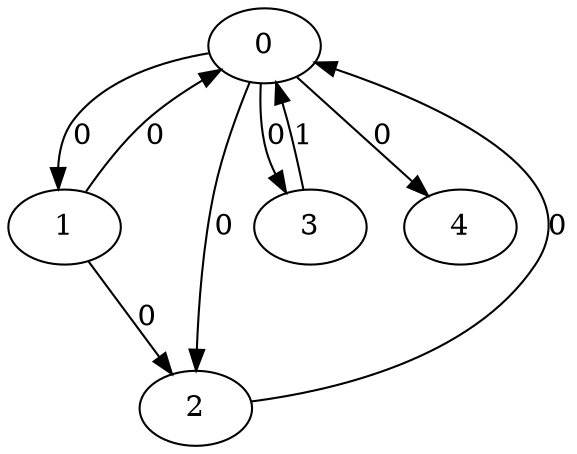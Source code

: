 // Source:369 Canonical: -1 0 0 0 0 0 -1 0 -1 -1 0 -1 -1 -1 -1 1 -1 -1 -1 -1 -1 -1 -1 -1 -1
digraph HRA_from_369_graph_000 {
  0 -> 1 [label="0"];
  0 -> 2 [label="0"];
  0 -> 3 [label="0"];
  1 -> 0 [label="0"];
  1 -> 2 [label="0"];
  2 -> 0 [label="0"];
  3 -> 0 [label="1"];
  0 -> 4 [label="0"];
}

// Source:369 Canonical: -1 0 0 0 0 0 -1 0 -1 -1 0 -1 -1 -1 -1 1 -1 -1 -1 -1 0 -1 -1 -1 -1
digraph HRA_from_369_graph_001 {
  0 -> 1 [label="0"];
  0 -> 2 [label="0"];
  0 -> 3 [label="0"];
  1 -> 0 [label="0"];
  1 -> 2 [label="0"];
  2 -> 0 [label="0"];
  3 -> 0 [label="1"];
  0 -> 4 [label="0"];
  4 -> 0 [label="0"];
}

// Source:369 Canonical: -1 0 0 0 -1 0 -1 0 -1 0 0 -1 -1 -1 -1 1 -1 -1 -1 -1 -1 -1 -1 -1 -1
digraph HRA_from_369_graph_002 {
  0 -> 1 [label="0"];
  0 -> 2 [label="0"];
  0 -> 3 [label="0"];
  1 -> 0 [label="0"];
  1 -> 2 [label="0"];
  2 -> 0 [label="0"];
  3 -> 0 [label="1"];
  1 -> 4 [label="0"];
}

// Source:369 Canonical: -1 0 0 0 0 0 -1 0 -1 0 0 -1 -1 -1 -1 1 -1 -1 -1 -1 -1 -1 -1 -1 -1
digraph HRA_from_369_graph_003 {
  0 -> 1 [label="0"];
  0 -> 2 [label="0"];
  0 -> 3 [label="0"];
  1 -> 0 [label="0"];
  1 -> 2 [label="0"];
  2 -> 0 [label="0"];
  3 -> 0 [label="1"];
  0 -> 4 [label="0"];
  1 -> 4 [label="0"];
}

// Source:369 Canonical: -1 0 0 0 -1 0 -1 0 -1 0 0 -1 -1 -1 -1 1 -1 -1 -1 -1 0 -1 -1 -1 -1
digraph HRA_from_369_graph_004 {
  0 -> 1 [label="0"];
  0 -> 2 [label="0"];
  0 -> 3 [label="0"];
  1 -> 0 [label="0"];
  1 -> 2 [label="0"];
  2 -> 0 [label="0"];
  3 -> 0 [label="1"];
  4 -> 0 [label="0"];
  1 -> 4 [label="0"];
}

// Source:369 Canonical: -1 0 0 0 0 0 -1 0 -1 0 0 -1 -1 -1 -1 1 -1 -1 -1 -1 0 -1 -1 -1 -1
digraph HRA_from_369_graph_005 {
  0 -> 1 [label="0"];
  0 -> 2 [label="0"];
  0 -> 3 [label="0"];
  1 -> 0 [label="0"];
  1 -> 2 [label="0"];
  2 -> 0 [label="0"];
  3 -> 0 [label="1"];
  0 -> 4 [label="0"];
  4 -> 0 [label="0"];
  1 -> 4 [label="0"];
}

// Source:369 Canonical: -1 0 0 0 0 0 -1 0 -1 -1 0 -1 -1 -1 -1 1 -1 -1 -1 -1 -1 0 -1 -1 -1
digraph HRA_from_369_graph_006 {
  0 -> 1 [label="0"];
  0 -> 2 [label="0"];
  0 -> 3 [label="0"];
  1 -> 0 [label="0"];
  1 -> 2 [label="0"];
  2 -> 0 [label="0"];
  3 -> 0 [label="1"];
  0 -> 4 [label="0"];
  4 -> 1 [label="0"];
}

// Source:369 Canonical: -1 0 0 0 0 0 -1 0 -1 -1 0 -1 -1 -1 -1 1 -1 -1 -1 -1 0 0 -1 -1 -1
digraph HRA_from_369_graph_007 {
  0 -> 1 [label="0"];
  0 -> 2 [label="0"];
  0 -> 3 [label="0"];
  1 -> 0 [label="0"];
  1 -> 2 [label="0"];
  2 -> 0 [label="0"];
  3 -> 0 [label="1"];
  0 -> 4 [label="0"];
  4 -> 0 [label="0"];
  4 -> 1 [label="0"];
}

// Source:369 Canonical: -1 0 0 0 -1 0 -1 0 -1 0 0 -1 -1 -1 -1 1 -1 -1 -1 -1 -1 0 -1 -1 -1
digraph HRA_from_369_graph_008 {
  0 -> 1 [label="0"];
  0 -> 2 [label="0"];
  0 -> 3 [label="0"];
  1 -> 0 [label="0"];
  1 -> 2 [label="0"];
  2 -> 0 [label="0"];
  3 -> 0 [label="1"];
  1 -> 4 [label="0"];
  4 -> 1 [label="0"];
}

// Source:369 Canonical: -1 0 0 0 0 0 -1 0 -1 0 0 -1 -1 -1 -1 1 -1 -1 -1 -1 -1 0 -1 -1 -1
digraph HRA_from_369_graph_009 {
  0 -> 1 [label="0"];
  0 -> 2 [label="0"];
  0 -> 3 [label="0"];
  1 -> 0 [label="0"];
  1 -> 2 [label="0"];
  2 -> 0 [label="0"];
  3 -> 0 [label="1"];
  0 -> 4 [label="0"];
  1 -> 4 [label="0"];
  4 -> 1 [label="0"];
}

// Source:369 Canonical: -1 0 0 0 -1 0 -1 0 -1 0 0 -1 -1 -1 -1 1 -1 -1 -1 -1 0 0 -1 -1 -1
digraph HRA_from_369_graph_010 {
  0 -> 1 [label="0"];
  0 -> 2 [label="0"];
  0 -> 3 [label="0"];
  1 -> 0 [label="0"];
  1 -> 2 [label="0"];
  2 -> 0 [label="0"];
  3 -> 0 [label="1"];
  4 -> 0 [label="0"];
  1 -> 4 [label="0"];
  4 -> 1 [label="0"];
}

// Source:369 Canonical: -1 0 0 0 0 0 -1 0 -1 0 0 -1 -1 -1 -1 1 -1 -1 -1 -1 0 0 -1 -1 -1
digraph HRA_from_369_graph_011 {
  0 -> 1 [label="0"];
  0 -> 2 [label="0"];
  0 -> 3 [label="0"];
  1 -> 0 [label="0"];
  1 -> 2 [label="0"];
  2 -> 0 [label="0"];
  3 -> 0 [label="1"];
  0 -> 4 [label="0"];
  4 -> 0 [label="0"];
  1 -> 4 [label="0"];
  4 -> 1 [label="0"];
}

// Source:369 Canonical: -1 0 0 0 -1 0 -1 0 -1 -1 0 -1 -1 -1 0 1 -1 -1 -1 -1 -1 -1 -1 -1 -1
digraph HRA_from_369_graph_012 {
  0 -> 1 [label="0"];
  0 -> 2 [label="0"];
  0 -> 3 [label="0"];
  1 -> 0 [label="0"];
  1 -> 2 [label="0"];
  2 -> 0 [label="0"];
  3 -> 0 [label="1"];
  2 -> 4 [label="0"];
}

// Source:369 Canonical: -1 0 0 0 0 0 -1 0 -1 -1 0 -1 -1 -1 0 1 -1 -1 -1 -1 -1 -1 -1 -1 -1
digraph HRA_from_369_graph_013 {
  0 -> 1 [label="0"];
  0 -> 2 [label="0"];
  0 -> 3 [label="0"];
  1 -> 0 [label="0"];
  1 -> 2 [label="0"];
  2 -> 0 [label="0"];
  3 -> 0 [label="1"];
  0 -> 4 [label="0"];
  2 -> 4 [label="0"];
}

// Source:369 Canonical: -1 0 0 0 -1 0 -1 0 -1 -1 0 -1 -1 -1 0 1 -1 -1 -1 -1 0 -1 -1 -1 -1
digraph HRA_from_369_graph_014 {
  0 -> 1 [label="0"];
  0 -> 2 [label="0"];
  0 -> 3 [label="0"];
  1 -> 0 [label="0"];
  1 -> 2 [label="0"];
  2 -> 0 [label="0"];
  3 -> 0 [label="1"];
  4 -> 0 [label="0"];
  2 -> 4 [label="0"];
}

// Source:369 Canonical: -1 0 0 0 0 0 -1 0 -1 -1 0 -1 -1 -1 0 1 -1 -1 -1 -1 0 -1 -1 -1 -1
digraph HRA_from_369_graph_015 {
  0 -> 1 [label="0"];
  0 -> 2 [label="0"];
  0 -> 3 [label="0"];
  1 -> 0 [label="0"];
  1 -> 2 [label="0"];
  2 -> 0 [label="0"];
  3 -> 0 [label="1"];
  0 -> 4 [label="0"];
  4 -> 0 [label="0"];
  2 -> 4 [label="0"];
}

// Source:369 Canonical: -1 0 0 0 -1 0 -1 0 -1 0 0 -1 -1 -1 0 1 -1 -1 -1 -1 -1 -1 -1 -1 -1
digraph HRA_from_369_graph_016 {
  0 -> 1 [label="0"];
  0 -> 2 [label="0"];
  0 -> 3 [label="0"];
  1 -> 0 [label="0"];
  1 -> 2 [label="0"];
  2 -> 0 [label="0"];
  3 -> 0 [label="1"];
  1 -> 4 [label="0"];
  2 -> 4 [label="0"];
}

// Source:369 Canonical: -1 0 0 0 0 0 -1 0 -1 0 0 -1 -1 -1 0 1 -1 -1 -1 -1 -1 -1 -1 -1 -1
digraph HRA_from_369_graph_017 {
  0 -> 1 [label="0"];
  0 -> 2 [label="0"];
  0 -> 3 [label="0"];
  1 -> 0 [label="0"];
  1 -> 2 [label="0"];
  2 -> 0 [label="0"];
  3 -> 0 [label="1"];
  0 -> 4 [label="0"];
  1 -> 4 [label="0"];
  2 -> 4 [label="0"];
}

// Source:369 Canonical: -1 0 0 0 -1 0 -1 0 -1 0 0 -1 -1 -1 0 1 -1 -1 -1 -1 0 -1 -1 -1 -1
digraph HRA_from_369_graph_018 {
  0 -> 1 [label="0"];
  0 -> 2 [label="0"];
  0 -> 3 [label="0"];
  1 -> 0 [label="0"];
  1 -> 2 [label="0"];
  2 -> 0 [label="0"];
  3 -> 0 [label="1"];
  4 -> 0 [label="0"];
  1 -> 4 [label="0"];
  2 -> 4 [label="0"];
}

// Source:369 Canonical: -1 0 0 0 0 0 -1 0 -1 0 0 -1 -1 -1 0 1 -1 -1 -1 -1 0 -1 -1 -1 -1
digraph HRA_from_369_graph_019 {
  0 -> 1 [label="0"];
  0 -> 2 [label="0"];
  0 -> 3 [label="0"];
  1 -> 0 [label="0"];
  1 -> 2 [label="0"];
  2 -> 0 [label="0"];
  3 -> 0 [label="1"];
  0 -> 4 [label="0"];
  4 -> 0 [label="0"];
  1 -> 4 [label="0"];
  2 -> 4 [label="0"];
}

// Source:369 Canonical: -1 0 0 0 -1 0 -1 0 -1 -1 0 -1 -1 -1 0 1 -1 -1 -1 -1 -1 0 -1 -1 -1
digraph HRA_from_369_graph_020 {
  0 -> 1 [label="0"];
  0 -> 2 [label="0"];
  0 -> 3 [label="0"];
  1 -> 0 [label="0"];
  1 -> 2 [label="0"];
  2 -> 0 [label="0"];
  3 -> 0 [label="1"];
  4 -> 1 [label="0"];
  2 -> 4 [label="0"];
}

// Source:369 Canonical: -1 0 0 0 0 0 -1 0 -1 -1 0 -1 -1 -1 0 1 -1 -1 -1 -1 -1 0 -1 -1 -1
digraph HRA_from_369_graph_021 {
  0 -> 1 [label="0"];
  0 -> 2 [label="0"];
  0 -> 3 [label="0"];
  1 -> 0 [label="0"];
  1 -> 2 [label="0"];
  2 -> 0 [label="0"];
  3 -> 0 [label="1"];
  0 -> 4 [label="0"];
  4 -> 1 [label="0"];
  2 -> 4 [label="0"];
}

// Source:369 Canonical: -1 0 0 0 -1 0 -1 0 -1 -1 0 -1 -1 -1 0 1 -1 -1 -1 -1 0 0 -1 -1 -1
digraph HRA_from_369_graph_022 {
  0 -> 1 [label="0"];
  0 -> 2 [label="0"];
  0 -> 3 [label="0"];
  1 -> 0 [label="0"];
  1 -> 2 [label="0"];
  2 -> 0 [label="0"];
  3 -> 0 [label="1"];
  4 -> 0 [label="0"];
  4 -> 1 [label="0"];
  2 -> 4 [label="0"];
}

// Source:369 Canonical: -1 0 0 0 0 0 -1 0 -1 -1 0 -1 -1 -1 0 1 -1 -1 -1 -1 0 0 -1 -1 -1
digraph HRA_from_369_graph_023 {
  0 -> 1 [label="0"];
  0 -> 2 [label="0"];
  0 -> 3 [label="0"];
  1 -> 0 [label="0"];
  1 -> 2 [label="0"];
  2 -> 0 [label="0"];
  3 -> 0 [label="1"];
  0 -> 4 [label="0"];
  4 -> 0 [label="0"];
  4 -> 1 [label="0"];
  2 -> 4 [label="0"];
}

// Source:369 Canonical: -1 0 0 0 -1 0 -1 0 -1 0 0 -1 -1 -1 0 1 -1 -1 -1 -1 -1 0 -1 -1 -1
digraph HRA_from_369_graph_024 {
  0 -> 1 [label="0"];
  0 -> 2 [label="0"];
  0 -> 3 [label="0"];
  1 -> 0 [label="0"];
  1 -> 2 [label="0"];
  2 -> 0 [label="0"];
  3 -> 0 [label="1"];
  1 -> 4 [label="0"];
  4 -> 1 [label="0"];
  2 -> 4 [label="0"];
}

// Source:369 Canonical: -1 0 0 0 0 0 -1 0 -1 0 0 -1 -1 -1 0 1 -1 -1 -1 -1 -1 0 -1 -1 -1
digraph HRA_from_369_graph_025 {
  0 -> 1 [label="0"];
  0 -> 2 [label="0"];
  0 -> 3 [label="0"];
  1 -> 0 [label="0"];
  1 -> 2 [label="0"];
  2 -> 0 [label="0"];
  3 -> 0 [label="1"];
  0 -> 4 [label="0"];
  1 -> 4 [label="0"];
  4 -> 1 [label="0"];
  2 -> 4 [label="0"];
}

// Source:369 Canonical: -1 0 0 0 -1 0 -1 0 -1 0 0 -1 -1 -1 0 1 -1 -1 -1 -1 0 0 -1 -1 -1
digraph HRA_from_369_graph_026 {
  0 -> 1 [label="0"];
  0 -> 2 [label="0"];
  0 -> 3 [label="0"];
  1 -> 0 [label="0"];
  1 -> 2 [label="0"];
  2 -> 0 [label="0"];
  3 -> 0 [label="1"];
  4 -> 0 [label="0"];
  1 -> 4 [label="0"];
  4 -> 1 [label="0"];
  2 -> 4 [label="0"];
}

// Source:369 Canonical: -1 0 0 0 0 0 -1 0 -1 0 0 -1 -1 -1 0 1 -1 -1 -1 -1 0 0 -1 -1 -1
digraph HRA_from_369_graph_027 {
  0 -> 1 [label="0"];
  0 -> 2 [label="0"];
  0 -> 3 [label="0"];
  1 -> 0 [label="0"];
  1 -> 2 [label="0"];
  2 -> 0 [label="0"];
  3 -> 0 [label="1"];
  0 -> 4 [label="0"];
  4 -> 0 [label="0"];
  1 -> 4 [label="0"];
  4 -> 1 [label="0"];
  2 -> 4 [label="0"];
}

// Source:369 Canonical: -1 0 0 0 0 0 -1 0 -1 -1 0 -1 -1 -1 -1 1 -1 -1 -1 -1 -1 -1 0 -1 -1
digraph HRA_from_369_graph_028 {
  0 -> 1 [label="0"];
  0 -> 2 [label="0"];
  0 -> 3 [label="0"];
  1 -> 0 [label="0"];
  1 -> 2 [label="0"];
  2 -> 0 [label="0"];
  3 -> 0 [label="1"];
  0 -> 4 [label="0"];
  4 -> 2 [label="0"];
}

// Source:369 Canonical: -1 0 0 0 0 0 -1 0 -1 -1 0 -1 -1 -1 -1 1 -1 -1 -1 -1 0 -1 0 -1 -1
digraph HRA_from_369_graph_029 {
  0 -> 1 [label="0"];
  0 -> 2 [label="0"];
  0 -> 3 [label="0"];
  1 -> 0 [label="0"];
  1 -> 2 [label="0"];
  2 -> 0 [label="0"];
  3 -> 0 [label="1"];
  0 -> 4 [label="0"];
  4 -> 0 [label="0"];
  4 -> 2 [label="0"];
}

// Source:369 Canonical: -1 0 0 0 -1 0 -1 0 -1 0 0 -1 -1 -1 -1 1 -1 -1 -1 -1 -1 -1 0 -1 -1
digraph HRA_from_369_graph_030 {
  0 -> 1 [label="0"];
  0 -> 2 [label="0"];
  0 -> 3 [label="0"];
  1 -> 0 [label="0"];
  1 -> 2 [label="0"];
  2 -> 0 [label="0"];
  3 -> 0 [label="1"];
  1 -> 4 [label="0"];
  4 -> 2 [label="0"];
}

// Source:369 Canonical: -1 0 0 0 0 0 -1 0 -1 0 0 -1 -1 -1 -1 1 -1 -1 -1 -1 -1 -1 0 -1 -1
digraph HRA_from_369_graph_031 {
  0 -> 1 [label="0"];
  0 -> 2 [label="0"];
  0 -> 3 [label="0"];
  1 -> 0 [label="0"];
  1 -> 2 [label="0"];
  2 -> 0 [label="0"];
  3 -> 0 [label="1"];
  0 -> 4 [label="0"];
  1 -> 4 [label="0"];
  4 -> 2 [label="0"];
}

// Source:369 Canonical: -1 0 0 0 -1 0 -1 0 -1 0 0 -1 -1 -1 -1 1 -1 -1 -1 -1 0 -1 0 -1 -1
digraph HRA_from_369_graph_032 {
  0 -> 1 [label="0"];
  0 -> 2 [label="0"];
  0 -> 3 [label="0"];
  1 -> 0 [label="0"];
  1 -> 2 [label="0"];
  2 -> 0 [label="0"];
  3 -> 0 [label="1"];
  4 -> 0 [label="0"];
  1 -> 4 [label="0"];
  4 -> 2 [label="0"];
}

// Source:369 Canonical: -1 0 0 0 0 0 -1 0 -1 0 0 -1 -1 -1 -1 1 -1 -1 -1 -1 0 -1 0 -1 -1
digraph HRA_from_369_graph_033 {
  0 -> 1 [label="0"];
  0 -> 2 [label="0"];
  0 -> 3 [label="0"];
  1 -> 0 [label="0"];
  1 -> 2 [label="0"];
  2 -> 0 [label="0"];
  3 -> 0 [label="1"];
  0 -> 4 [label="0"];
  4 -> 0 [label="0"];
  1 -> 4 [label="0"];
  4 -> 2 [label="0"];
}

// Source:369 Canonical: -1 0 0 0 0 0 -1 0 -1 -1 0 -1 -1 -1 -1 1 -1 -1 -1 -1 -1 0 0 -1 -1
digraph HRA_from_369_graph_034 {
  0 -> 1 [label="0"];
  0 -> 2 [label="0"];
  0 -> 3 [label="0"];
  1 -> 0 [label="0"];
  1 -> 2 [label="0"];
  2 -> 0 [label="0"];
  3 -> 0 [label="1"];
  0 -> 4 [label="0"];
  4 -> 1 [label="0"];
  4 -> 2 [label="0"];
}

// Source:369 Canonical: -1 0 0 0 0 0 -1 0 -1 -1 0 -1 -1 -1 -1 1 -1 -1 -1 -1 0 0 0 -1 -1
digraph HRA_from_369_graph_035 {
  0 -> 1 [label="0"];
  0 -> 2 [label="0"];
  0 -> 3 [label="0"];
  1 -> 0 [label="0"];
  1 -> 2 [label="0"];
  2 -> 0 [label="0"];
  3 -> 0 [label="1"];
  0 -> 4 [label="0"];
  4 -> 0 [label="0"];
  4 -> 1 [label="0"];
  4 -> 2 [label="0"];
}

// Source:369 Canonical: -1 0 0 0 -1 0 -1 0 -1 0 0 -1 -1 -1 -1 1 -1 -1 -1 -1 -1 0 0 -1 -1
digraph HRA_from_369_graph_036 {
  0 -> 1 [label="0"];
  0 -> 2 [label="0"];
  0 -> 3 [label="0"];
  1 -> 0 [label="0"];
  1 -> 2 [label="0"];
  2 -> 0 [label="0"];
  3 -> 0 [label="1"];
  1 -> 4 [label="0"];
  4 -> 1 [label="0"];
  4 -> 2 [label="0"];
}

// Source:369 Canonical: -1 0 0 0 0 0 -1 0 -1 0 0 -1 -1 -1 -1 1 -1 -1 -1 -1 -1 0 0 -1 -1
digraph HRA_from_369_graph_037 {
  0 -> 1 [label="0"];
  0 -> 2 [label="0"];
  0 -> 3 [label="0"];
  1 -> 0 [label="0"];
  1 -> 2 [label="0"];
  2 -> 0 [label="0"];
  3 -> 0 [label="1"];
  0 -> 4 [label="0"];
  1 -> 4 [label="0"];
  4 -> 1 [label="0"];
  4 -> 2 [label="0"];
}

// Source:369 Canonical: -1 0 0 0 -1 0 -1 0 -1 0 0 -1 -1 -1 -1 1 -1 -1 -1 -1 0 0 0 -1 -1
digraph HRA_from_369_graph_038 {
  0 -> 1 [label="0"];
  0 -> 2 [label="0"];
  0 -> 3 [label="0"];
  1 -> 0 [label="0"];
  1 -> 2 [label="0"];
  2 -> 0 [label="0"];
  3 -> 0 [label="1"];
  4 -> 0 [label="0"];
  1 -> 4 [label="0"];
  4 -> 1 [label="0"];
  4 -> 2 [label="0"];
}

// Source:369 Canonical: -1 0 0 0 0 0 -1 0 -1 0 0 -1 -1 -1 -1 1 -1 -1 -1 -1 0 0 0 -1 -1
digraph HRA_from_369_graph_039 {
  0 -> 1 [label="0"];
  0 -> 2 [label="0"];
  0 -> 3 [label="0"];
  1 -> 0 [label="0"];
  1 -> 2 [label="0"];
  2 -> 0 [label="0"];
  3 -> 0 [label="1"];
  0 -> 4 [label="0"];
  4 -> 0 [label="0"];
  1 -> 4 [label="0"];
  4 -> 1 [label="0"];
  4 -> 2 [label="0"];
}

// Source:369 Canonical: -1 0 0 0 -1 0 -1 0 -1 -1 0 -1 -1 -1 0 1 -1 -1 -1 -1 -1 -1 0 -1 -1
digraph HRA_from_369_graph_040 {
  0 -> 1 [label="0"];
  0 -> 2 [label="0"];
  0 -> 3 [label="0"];
  1 -> 0 [label="0"];
  1 -> 2 [label="0"];
  2 -> 0 [label="0"];
  3 -> 0 [label="1"];
  2 -> 4 [label="0"];
  4 -> 2 [label="0"];
}

// Source:369 Canonical: -1 0 0 0 0 0 -1 0 -1 -1 0 -1 -1 -1 0 1 -1 -1 -1 -1 -1 -1 0 -1 -1
digraph HRA_from_369_graph_041 {
  0 -> 1 [label="0"];
  0 -> 2 [label="0"];
  0 -> 3 [label="0"];
  1 -> 0 [label="0"];
  1 -> 2 [label="0"];
  2 -> 0 [label="0"];
  3 -> 0 [label="1"];
  0 -> 4 [label="0"];
  2 -> 4 [label="0"];
  4 -> 2 [label="0"];
}

// Source:369 Canonical: -1 0 0 0 -1 0 -1 0 -1 -1 0 -1 -1 -1 0 1 -1 -1 -1 -1 0 -1 0 -1 -1
digraph HRA_from_369_graph_042 {
  0 -> 1 [label="0"];
  0 -> 2 [label="0"];
  0 -> 3 [label="0"];
  1 -> 0 [label="0"];
  1 -> 2 [label="0"];
  2 -> 0 [label="0"];
  3 -> 0 [label="1"];
  4 -> 0 [label="0"];
  2 -> 4 [label="0"];
  4 -> 2 [label="0"];
}

// Source:369 Canonical: -1 0 0 0 0 0 -1 0 -1 -1 0 -1 -1 -1 0 1 -1 -1 -1 -1 0 -1 0 -1 -1
digraph HRA_from_369_graph_043 {
  0 -> 1 [label="0"];
  0 -> 2 [label="0"];
  0 -> 3 [label="0"];
  1 -> 0 [label="0"];
  1 -> 2 [label="0"];
  2 -> 0 [label="0"];
  3 -> 0 [label="1"];
  0 -> 4 [label="0"];
  4 -> 0 [label="0"];
  2 -> 4 [label="0"];
  4 -> 2 [label="0"];
}

// Source:369 Canonical: -1 0 0 0 -1 0 -1 0 -1 0 0 -1 -1 -1 0 1 -1 -1 -1 -1 -1 -1 0 -1 -1
digraph HRA_from_369_graph_044 {
  0 -> 1 [label="0"];
  0 -> 2 [label="0"];
  0 -> 3 [label="0"];
  1 -> 0 [label="0"];
  1 -> 2 [label="0"];
  2 -> 0 [label="0"];
  3 -> 0 [label="1"];
  1 -> 4 [label="0"];
  2 -> 4 [label="0"];
  4 -> 2 [label="0"];
}

// Source:369 Canonical: -1 0 0 0 0 0 -1 0 -1 0 0 -1 -1 -1 0 1 -1 -1 -1 -1 -1 -1 0 -1 -1
digraph HRA_from_369_graph_045 {
  0 -> 1 [label="0"];
  0 -> 2 [label="0"];
  0 -> 3 [label="0"];
  1 -> 0 [label="0"];
  1 -> 2 [label="0"];
  2 -> 0 [label="0"];
  3 -> 0 [label="1"];
  0 -> 4 [label="0"];
  1 -> 4 [label="0"];
  2 -> 4 [label="0"];
  4 -> 2 [label="0"];
}

// Source:369 Canonical: -1 0 0 0 -1 0 -1 0 -1 0 0 -1 -1 -1 0 1 -1 -1 -1 -1 0 -1 0 -1 -1
digraph HRA_from_369_graph_046 {
  0 -> 1 [label="0"];
  0 -> 2 [label="0"];
  0 -> 3 [label="0"];
  1 -> 0 [label="0"];
  1 -> 2 [label="0"];
  2 -> 0 [label="0"];
  3 -> 0 [label="1"];
  4 -> 0 [label="0"];
  1 -> 4 [label="0"];
  2 -> 4 [label="0"];
  4 -> 2 [label="0"];
}

// Source:369 Canonical: -1 0 0 0 0 0 -1 0 -1 0 0 -1 -1 -1 0 1 -1 -1 -1 -1 0 -1 0 -1 -1
digraph HRA_from_369_graph_047 {
  0 -> 1 [label="0"];
  0 -> 2 [label="0"];
  0 -> 3 [label="0"];
  1 -> 0 [label="0"];
  1 -> 2 [label="0"];
  2 -> 0 [label="0"];
  3 -> 0 [label="1"];
  0 -> 4 [label="0"];
  4 -> 0 [label="0"];
  1 -> 4 [label="0"];
  2 -> 4 [label="0"];
  4 -> 2 [label="0"];
}

// Source:369 Canonical: -1 0 0 0 -1 0 -1 0 -1 -1 0 -1 -1 -1 0 1 -1 -1 -1 -1 -1 0 0 -1 -1
digraph HRA_from_369_graph_048 {
  0 -> 1 [label="0"];
  0 -> 2 [label="0"];
  0 -> 3 [label="0"];
  1 -> 0 [label="0"];
  1 -> 2 [label="0"];
  2 -> 0 [label="0"];
  3 -> 0 [label="1"];
  4 -> 1 [label="0"];
  2 -> 4 [label="0"];
  4 -> 2 [label="0"];
}

// Source:369 Canonical: -1 0 0 0 0 0 -1 0 -1 -1 0 -1 -1 -1 0 1 -1 -1 -1 -1 -1 0 0 -1 -1
digraph HRA_from_369_graph_049 {
  0 -> 1 [label="0"];
  0 -> 2 [label="0"];
  0 -> 3 [label="0"];
  1 -> 0 [label="0"];
  1 -> 2 [label="0"];
  2 -> 0 [label="0"];
  3 -> 0 [label="1"];
  0 -> 4 [label="0"];
  4 -> 1 [label="0"];
  2 -> 4 [label="0"];
  4 -> 2 [label="0"];
}

// Source:369 Canonical: -1 0 0 0 -1 0 -1 0 -1 -1 0 -1 -1 -1 0 1 -1 -1 -1 -1 0 0 0 -1 -1
digraph HRA_from_369_graph_050 {
  0 -> 1 [label="0"];
  0 -> 2 [label="0"];
  0 -> 3 [label="0"];
  1 -> 0 [label="0"];
  1 -> 2 [label="0"];
  2 -> 0 [label="0"];
  3 -> 0 [label="1"];
  4 -> 0 [label="0"];
  4 -> 1 [label="0"];
  2 -> 4 [label="0"];
  4 -> 2 [label="0"];
}

// Source:369 Canonical: -1 0 0 0 0 0 -1 0 -1 -1 0 -1 -1 -1 0 1 -1 -1 -1 -1 0 0 0 -1 -1
digraph HRA_from_369_graph_051 {
  0 -> 1 [label="0"];
  0 -> 2 [label="0"];
  0 -> 3 [label="0"];
  1 -> 0 [label="0"];
  1 -> 2 [label="0"];
  2 -> 0 [label="0"];
  3 -> 0 [label="1"];
  0 -> 4 [label="0"];
  4 -> 0 [label="0"];
  4 -> 1 [label="0"];
  2 -> 4 [label="0"];
  4 -> 2 [label="0"];
}

// Source:369 Canonical: -1 0 0 0 -1 0 -1 0 -1 0 0 -1 -1 -1 0 1 -1 -1 -1 -1 -1 0 0 -1 -1
digraph HRA_from_369_graph_052 {
  0 -> 1 [label="0"];
  0 -> 2 [label="0"];
  0 -> 3 [label="0"];
  1 -> 0 [label="0"];
  1 -> 2 [label="0"];
  2 -> 0 [label="0"];
  3 -> 0 [label="1"];
  1 -> 4 [label="0"];
  4 -> 1 [label="0"];
  2 -> 4 [label="0"];
  4 -> 2 [label="0"];
}

// Source:369 Canonical: -1 0 0 0 0 0 -1 0 -1 0 0 -1 -1 -1 0 1 -1 -1 -1 -1 -1 0 0 -1 -1
digraph HRA_from_369_graph_053 {
  0 -> 1 [label="0"];
  0 -> 2 [label="0"];
  0 -> 3 [label="0"];
  1 -> 0 [label="0"];
  1 -> 2 [label="0"];
  2 -> 0 [label="0"];
  3 -> 0 [label="1"];
  0 -> 4 [label="0"];
  1 -> 4 [label="0"];
  4 -> 1 [label="0"];
  2 -> 4 [label="0"];
  4 -> 2 [label="0"];
}

// Source:369 Canonical: -1 0 0 0 -1 0 -1 0 -1 0 0 -1 -1 -1 0 1 -1 -1 -1 -1 0 0 0 -1 -1
digraph HRA_from_369_graph_054 {
  0 -> 1 [label="0"];
  0 -> 2 [label="0"];
  0 -> 3 [label="0"];
  1 -> 0 [label="0"];
  1 -> 2 [label="0"];
  2 -> 0 [label="0"];
  3 -> 0 [label="1"];
  4 -> 0 [label="0"];
  1 -> 4 [label="0"];
  4 -> 1 [label="0"];
  2 -> 4 [label="0"];
  4 -> 2 [label="0"];
}

// Source:369 Canonical: -1 0 0 0 0 0 -1 0 -1 0 0 -1 -1 -1 0 1 -1 -1 -1 -1 0 0 0 -1 -1
digraph HRA_from_369_graph_055 {
  0 -> 1 [label="0"];
  0 -> 2 [label="0"];
  0 -> 3 [label="0"];
  1 -> 0 [label="0"];
  1 -> 2 [label="0"];
  2 -> 0 [label="0"];
  3 -> 0 [label="1"];
  0 -> 4 [label="0"];
  4 -> 0 [label="0"];
  1 -> 4 [label="0"];
  4 -> 1 [label="0"];
  2 -> 4 [label="0"];
  4 -> 2 [label="0"];
}

// Source:369 Canonical: -1 0 0 0 -1 0 -1 0 -1 -1 0 -1 -1 -1 -1 1 -1 -1 -1 0 -1 -1 -1 -1 -1
digraph HRA_from_369_graph_056 {
  0 -> 1 [label="0"];
  0 -> 2 [label="0"];
  0 -> 3 [label="0"];
  1 -> 0 [label="0"];
  1 -> 2 [label="0"];
  2 -> 0 [label="0"];
  3 -> 0 [label="1"];
  3 -> 4 [label="0"];
}

// Source:369 Canonical: -1 0 0 0 0 0 -1 0 -1 -1 0 -1 -1 -1 -1 1 -1 -1 -1 0 -1 -1 -1 -1 -1
digraph HRA_from_369_graph_057 {
  0 -> 1 [label="0"];
  0 -> 2 [label="0"];
  0 -> 3 [label="0"];
  1 -> 0 [label="0"];
  1 -> 2 [label="0"];
  2 -> 0 [label="0"];
  3 -> 0 [label="1"];
  0 -> 4 [label="0"];
  3 -> 4 [label="0"];
}

// Source:369 Canonical: -1 0 0 0 -1 0 -1 0 -1 -1 0 -1 -1 -1 -1 1 -1 -1 -1 0 0 -1 -1 -1 -1
digraph HRA_from_369_graph_058 {
  0 -> 1 [label="0"];
  0 -> 2 [label="0"];
  0 -> 3 [label="0"];
  1 -> 0 [label="0"];
  1 -> 2 [label="0"];
  2 -> 0 [label="0"];
  3 -> 0 [label="1"];
  4 -> 0 [label="0"];
  3 -> 4 [label="0"];
}

// Source:369 Canonical: -1 0 0 0 0 0 -1 0 -1 -1 0 -1 -1 -1 -1 1 -1 -1 -1 0 0 -1 -1 -1 -1
digraph HRA_from_369_graph_059 {
  0 -> 1 [label="0"];
  0 -> 2 [label="0"];
  0 -> 3 [label="0"];
  1 -> 0 [label="0"];
  1 -> 2 [label="0"];
  2 -> 0 [label="0"];
  3 -> 0 [label="1"];
  0 -> 4 [label="0"];
  4 -> 0 [label="0"];
  3 -> 4 [label="0"];
}

// Source:369 Canonical: -1 0 0 0 -1 0 -1 0 -1 0 0 -1 -1 -1 -1 1 -1 -1 -1 0 -1 -1 -1 -1 -1
digraph HRA_from_369_graph_060 {
  0 -> 1 [label="0"];
  0 -> 2 [label="0"];
  0 -> 3 [label="0"];
  1 -> 0 [label="0"];
  1 -> 2 [label="0"];
  2 -> 0 [label="0"];
  3 -> 0 [label="1"];
  1 -> 4 [label="0"];
  3 -> 4 [label="0"];
}

// Source:369 Canonical: -1 0 0 0 0 0 -1 0 -1 0 0 -1 -1 -1 -1 1 -1 -1 -1 0 -1 -1 -1 -1 -1
digraph HRA_from_369_graph_061 {
  0 -> 1 [label="0"];
  0 -> 2 [label="0"];
  0 -> 3 [label="0"];
  1 -> 0 [label="0"];
  1 -> 2 [label="0"];
  2 -> 0 [label="0"];
  3 -> 0 [label="1"];
  0 -> 4 [label="0"];
  1 -> 4 [label="0"];
  3 -> 4 [label="0"];
}

// Source:369 Canonical: -1 0 0 0 -1 0 -1 0 -1 0 0 -1 -1 -1 -1 1 -1 -1 -1 0 0 -1 -1 -1 -1
digraph HRA_from_369_graph_062 {
  0 -> 1 [label="0"];
  0 -> 2 [label="0"];
  0 -> 3 [label="0"];
  1 -> 0 [label="0"];
  1 -> 2 [label="0"];
  2 -> 0 [label="0"];
  3 -> 0 [label="1"];
  4 -> 0 [label="0"];
  1 -> 4 [label="0"];
  3 -> 4 [label="0"];
}

// Source:369 Canonical: -1 0 0 0 0 0 -1 0 -1 0 0 -1 -1 -1 -1 1 -1 -1 -1 0 0 -1 -1 -1 -1
digraph HRA_from_369_graph_063 {
  0 -> 1 [label="0"];
  0 -> 2 [label="0"];
  0 -> 3 [label="0"];
  1 -> 0 [label="0"];
  1 -> 2 [label="0"];
  2 -> 0 [label="0"];
  3 -> 0 [label="1"];
  0 -> 4 [label="0"];
  4 -> 0 [label="0"];
  1 -> 4 [label="0"];
  3 -> 4 [label="0"];
}

// Source:369 Canonical: -1 0 0 0 -1 0 -1 0 -1 -1 0 -1 -1 -1 -1 1 -1 -1 -1 0 -1 0 -1 -1 -1
digraph HRA_from_369_graph_064 {
  0 -> 1 [label="0"];
  0 -> 2 [label="0"];
  0 -> 3 [label="0"];
  1 -> 0 [label="0"];
  1 -> 2 [label="0"];
  2 -> 0 [label="0"];
  3 -> 0 [label="1"];
  4 -> 1 [label="0"];
  3 -> 4 [label="0"];
}

// Source:369 Canonical: -1 0 0 0 0 0 -1 0 -1 -1 0 -1 -1 -1 -1 1 -1 -1 -1 0 -1 0 -1 -1 -1
digraph HRA_from_369_graph_065 {
  0 -> 1 [label="0"];
  0 -> 2 [label="0"];
  0 -> 3 [label="0"];
  1 -> 0 [label="0"];
  1 -> 2 [label="0"];
  2 -> 0 [label="0"];
  3 -> 0 [label="1"];
  0 -> 4 [label="0"];
  4 -> 1 [label="0"];
  3 -> 4 [label="0"];
}

// Source:369 Canonical: -1 0 0 0 -1 0 -1 0 -1 -1 0 -1 -1 -1 -1 1 -1 -1 -1 0 0 0 -1 -1 -1
digraph HRA_from_369_graph_066 {
  0 -> 1 [label="0"];
  0 -> 2 [label="0"];
  0 -> 3 [label="0"];
  1 -> 0 [label="0"];
  1 -> 2 [label="0"];
  2 -> 0 [label="0"];
  3 -> 0 [label="1"];
  4 -> 0 [label="0"];
  4 -> 1 [label="0"];
  3 -> 4 [label="0"];
}

// Source:369 Canonical: -1 0 0 0 0 0 -1 0 -1 -1 0 -1 -1 -1 -1 1 -1 -1 -1 0 0 0 -1 -1 -1
digraph HRA_from_369_graph_067 {
  0 -> 1 [label="0"];
  0 -> 2 [label="0"];
  0 -> 3 [label="0"];
  1 -> 0 [label="0"];
  1 -> 2 [label="0"];
  2 -> 0 [label="0"];
  3 -> 0 [label="1"];
  0 -> 4 [label="0"];
  4 -> 0 [label="0"];
  4 -> 1 [label="0"];
  3 -> 4 [label="0"];
}

// Source:369 Canonical: -1 0 0 0 -1 0 -1 0 -1 0 0 -1 -1 -1 -1 1 -1 -1 -1 0 -1 0 -1 -1 -1
digraph HRA_from_369_graph_068 {
  0 -> 1 [label="0"];
  0 -> 2 [label="0"];
  0 -> 3 [label="0"];
  1 -> 0 [label="0"];
  1 -> 2 [label="0"];
  2 -> 0 [label="0"];
  3 -> 0 [label="1"];
  1 -> 4 [label="0"];
  4 -> 1 [label="0"];
  3 -> 4 [label="0"];
}

// Source:369 Canonical: -1 0 0 0 0 0 -1 0 -1 0 0 -1 -1 -1 -1 1 -1 -1 -1 0 -1 0 -1 -1 -1
digraph HRA_from_369_graph_069 {
  0 -> 1 [label="0"];
  0 -> 2 [label="0"];
  0 -> 3 [label="0"];
  1 -> 0 [label="0"];
  1 -> 2 [label="0"];
  2 -> 0 [label="0"];
  3 -> 0 [label="1"];
  0 -> 4 [label="0"];
  1 -> 4 [label="0"];
  4 -> 1 [label="0"];
  3 -> 4 [label="0"];
}

// Source:369 Canonical: -1 0 0 0 -1 0 -1 0 -1 0 0 -1 -1 -1 -1 1 -1 -1 -1 0 0 0 -1 -1 -1
digraph HRA_from_369_graph_070 {
  0 -> 1 [label="0"];
  0 -> 2 [label="0"];
  0 -> 3 [label="0"];
  1 -> 0 [label="0"];
  1 -> 2 [label="0"];
  2 -> 0 [label="0"];
  3 -> 0 [label="1"];
  4 -> 0 [label="0"];
  1 -> 4 [label="0"];
  4 -> 1 [label="0"];
  3 -> 4 [label="0"];
}

// Source:369 Canonical: -1 0 0 0 0 0 -1 0 -1 0 0 -1 -1 -1 -1 1 -1 -1 -1 0 0 0 -1 -1 -1
digraph HRA_from_369_graph_071 {
  0 -> 1 [label="0"];
  0 -> 2 [label="0"];
  0 -> 3 [label="0"];
  1 -> 0 [label="0"];
  1 -> 2 [label="0"];
  2 -> 0 [label="0"];
  3 -> 0 [label="1"];
  0 -> 4 [label="0"];
  4 -> 0 [label="0"];
  1 -> 4 [label="0"];
  4 -> 1 [label="0"];
  3 -> 4 [label="0"];
}

// Source:369 Canonical: -1 0 0 0 -1 0 -1 0 -1 -1 0 -1 -1 -1 0 1 -1 -1 -1 0 -1 -1 -1 -1 -1
digraph HRA_from_369_graph_072 {
  0 -> 1 [label="0"];
  0 -> 2 [label="0"];
  0 -> 3 [label="0"];
  1 -> 0 [label="0"];
  1 -> 2 [label="0"];
  2 -> 0 [label="0"];
  3 -> 0 [label="1"];
  2 -> 4 [label="0"];
  3 -> 4 [label="0"];
}

// Source:369 Canonical: -1 0 0 0 0 0 -1 0 -1 -1 0 -1 -1 -1 0 1 -1 -1 -1 0 -1 -1 -1 -1 -1
digraph HRA_from_369_graph_073 {
  0 -> 1 [label="0"];
  0 -> 2 [label="0"];
  0 -> 3 [label="0"];
  1 -> 0 [label="0"];
  1 -> 2 [label="0"];
  2 -> 0 [label="0"];
  3 -> 0 [label="1"];
  0 -> 4 [label="0"];
  2 -> 4 [label="0"];
  3 -> 4 [label="0"];
}

// Source:369 Canonical: -1 0 0 0 -1 0 -1 0 -1 -1 0 -1 -1 -1 0 1 -1 -1 -1 0 0 -1 -1 -1 -1
digraph HRA_from_369_graph_074 {
  0 -> 1 [label="0"];
  0 -> 2 [label="0"];
  0 -> 3 [label="0"];
  1 -> 0 [label="0"];
  1 -> 2 [label="0"];
  2 -> 0 [label="0"];
  3 -> 0 [label="1"];
  4 -> 0 [label="0"];
  2 -> 4 [label="0"];
  3 -> 4 [label="0"];
}

// Source:369 Canonical: -1 0 0 0 0 0 -1 0 -1 -1 0 -1 -1 -1 0 1 -1 -1 -1 0 0 -1 -1 -1 -1
digraph HRA_from_369_graph_075 {
  0 -> 1 [label="0"];
  0 -> 2 [label="0"];
  0 -> 3 [label="0"];
  1 -> 0 [label="0"];
  1 -> 2 [label="0"];
  2 -> 0 [label="0"];
  3 -> 0 [label="1"];
  0 -> 4 [label="0"];
  4 -> 0 [label="0"];
  2 -> 4 [label="0"];
  3 -> 4 [label="0"];
}

// Source:369 Canonical: -1 0 0 0 -1 0 -1 0 -1 0 0 -1 -1 -1 0 1 -1 -1 -1 0 -1 -1 -1 -1 -1
digraph HRA_from_369_graph_076 {
  0 -> 1 [label="0"];
  0 -> 2 [label="0"];
  0 -> 3 [label="0"];
  1 -> 0 [label="0"];
  1 -> 2 [label="0"];
  2 -> 0 [label="0"];
  3 -> 0 [label="1"];
  1 -> 4 [label="0"];
  2 -> 4 [label="0"];
  3 -> 4 [label="0"];
}

// Source:369 Canonical: -1 0 0 0 0 0 -1 0 -1 0 0 -1 -1 -1 0 1 -1 -1 -1 0 -1 -1 -1 -1 -1
digraph HRA_from_369_graph_077 {
  0 -> 1 [label="0"];
  0 -> 2 [label="0"];
  0 -> 3 [label="0"];
  1 -> 0 [label="0"];
  1 -> 2 [label="0"];
  2 -> 0 [label="0"];
  3 -> 0 [label="1"];
  0 -> 4 [label="0"];
  1 -> 4 [label="0"];
  2 -> 4 [label="0"];
  3 -> 4 [label="0"];
}

// Source:369 Canonical: -1 0 0 0 -1 0 -1 0 -1 0 0 -1 -1 -1 0 1 -1 -1 -1 0 0 -1 -1 -1 -1
digraph HRA_from_369_graph_078 {
  0 -> 1 [label="0"];
  0 -> 2 [label="0"];
  0 -> 3 [label="0"];
  1 -> 0 [label="0"];
  1 -> 2 [label="0"];
  2 -> 0 [label="0"];
  3 -> 0 [label="1"];
  4 -> 0 [label="0"];
  1 -> 4 [label="0"];
  2 -> 4 [label="0"];
  3 -> 4 [label="0"];
}

// Source:369 Canonical: -1 0 0 0 0 0 -1 0 -1 0 0 -1 -1 -1 0 1 -1 -1 -1 0 0 -1 -1 -1 -1
digraph HRA_from_369_graph_079 {
  0 -> 1 [label="0"];
  0 -> 2 [label="0"];
  0 -> 3 [label="0"];
  1 -> 0 [label="0"];
  1 -> 2 [label="0"];
  2 -> 0 [label="0"];
  3 -> 0 [label="1"];
  0 -> 4 [label="0"];
  4 -> 0 [label="0"];
  1 -> 4 [label="0"];
  2 -> 4 [label="0"];
  3 -> 4 [label="0"];
}

// Source:369 Canonical: -1 0 0 0 -1 0 -1 0 -1 -1 0 -1 -1 -1 0 1 -1 -1 -1 0 -1 0 -1 -1 -1
digraph HRA_from_369_graph_080 {
  0 -> 1 [label="0"];
  0 -> 2 [label="0"];
  0 -> 3 [label="0"];
  1 -> 0 [label="0"];
  1 -> 2 [label="0"];
  2 -> 0 [label="0"];
  3 -> 0 [label="1"];
  4 -> 1 [label="0"];
  2 -> 4 [label="0"];
  3 -> 4 [label="0"];
}

// Source:369 Canonical: -1 0 0 0 0 0 -1 0 -1 -1 0 -1 -1 -1 0 1 -1 -1 -1 0 -1 0 -1 -1 -1
digraph HRA_from_369_graph_081 {
  0 -> 1 [label="0"];
  0 -> 2 [label="0"];
  0 -> 3 [label="0"];
  1 -> 0 [label="0"];
  1 -> 2 [label="0"];
  2 -> 0 [label="0"];
  3 -> 0 [label="1"];
  0 -> 4 [label="0"];
  4 -> 1 [label="0"];
  2 -> 4 [label="0"];
  3 -> 4 [label="0"];
}

// Source:369 Canonical: -1 0 0 0 -1 0 -1 0 -1 -1 0 -1 -1 -1 0 1 -1 -1 -1 0 0 0 -1 -1 -1
digraph HRA_from_369_graph_082 {
  0 -> 1 [label="0"];
  0 -> 2 [label="0"];
  0 -> 3 [label="0"];
  1 -> 0 [label="0"];
  1 -> 2 [label="0"];
  2 -> 0 [label="0"];
  3 -> 0 [label="1"];
  4 -> 0 [label="0"];
  4 -> 1 [label="0"];
  2 -> 4 [label="0"];
  3 -> 4 [label="0"];
}

// Source:369 Canonical: -1 0 0 0 0 0 -1 0 -1 -1 0 -1 -1 -1 0 1 -1 -1 -1 0 0 0 -1 -1 -1
digraph HRA_from_369_graph_083 {
  0 -> 1 [label="0"];
  0 -> 2 [label="0"];
  0 -> 3 [label="0"];
  1 -> 0 [label="0"];
  1 -> 2 [label="0"];
  2 -> 0 [label="0"];
  3 -> 0 [label="1"];
  0 -> 4 [label="0"];
  4 -> 0 [label="0"];
  4 -> 1 [label="0"];
  2 -> 4 [label="0"];
  3 -> 4 [label="0"];
}

// Source:369 Canonical: -1 0 0 0 -1 0 -1 0 -1 0 0 -1 -1 -1 0 1 -1 -1 -1 0 -1 0 -1 -1 -1
digraph HRA_from_369_graph_084 {
  0 -> 1 [label="0"];
  0 -> 2 [label="0"];
  0 -> 3 [label="0"];
  1 -> 0 [label="0"];
  1 -> 2 [label="0"];
  2 -> 0 [label="0"];
  3 -> 0 [label="1"];
  1 -> 4 [label="0"];
  4 -> 1 [label="0"];
  2 -> 4 [label="0"];
  3 -> 4 [label="0"];
}

// Source:369 Canonical: -1 0 0 0 0 0 -1 0 -1 0 0 -1 -1 -1 0 1 -1 -1 -1 0 -1 0 -1 -1 -1
digraph HRA_from_369_graph_085 {
  0 -> 1 [label="0"];
  0 -> 2 [label="0"];
  0 -> 3 [label="0"];
  1 -> 0 [label="0"];
  1 -> 2 [label="0"];
  2 -> 0 [label="0"];
  3 -> 0 [label="1"];
  0 -> 4 [label="0"];
  1 -> 4 [label="0"];
  4 -> 1 [label="0"];
  2 -> 4 [label="0"];
  3 -> 4 [label="0"];
}

// Source:369 Canonical: -1 0 0 0 -1 0 -1 0 -1 0 0 -1 -1 -1 0 1 -1 -1 -1 0 0 0 -1 -1 -1
digraph HRA_from_369_graph_086 {
  0 -> 1 [label="0"];
  0 -> 2 [label="0"];
  0 -> 3 [label="0"];
  1 -> 0 [label="0"];
  1 -> 2 [label="0"];
  2 -> 0 [label="0"];
  3 -> 0 [label="1"];
  4 -> 0 [label="0"];
  1 -> 4 [label="0"];
  4 -> 1 [label="0"];
  2 -> 4 [label="0"];
  3 -> 4 [label="0"];
}

// Source:369 Canonical: -1 0 0 0 0 0 -1 0 -1 0 0 -1 -1 -1 0 1 -1 -1 -1 0 0 0 -1 -1 -1
digraph HRA_from_369_graph_087 {
  0 -> 1 [label="0"];
  0 -> 2 [label="0"];
  0 -> 3 [label="0"];
  1 -> 0 [label="0"];
  1 -> 2 [label="0"];
  2 -> 0 [label="0"];
  3 -> 0 [label="1"];
  0 -> 4 [label="0"];
  4 -> 0 [label="0"];
  1 -> 4 [label="0"];
  4 -> 1 [label="0"];
  2 -> 4 [label="0"];
  3 -> 4 [label="0"];
}

// Source:369 Canonical: -1 0 0 0 -1 0 -1 0 -1 -1 0 -1 -1 -1 -1 1 -1 -1 -1 0 -1 -1 0 -1 -1
digraph HRA_from_369_graph_088 {
  0 -> 1 [label="0"];
  0 -> 2 [label="0"];
  0 -> 3 [label="0"];
  1 -> 0 [label="0"];
  1 -> 2 [label="0"];
  2 -> 0 [label="0"];
  3 -> 0 [label="1"];
  4 -> 2 [label="0"];
  3 -> 4 [label="0"];
}

// Source:369 Canonical: -1 0 0 0 0 0 -1 0 -1 -1 0 -1 -1 -1 -1 1 -1 -1 -1 0 -1 -1 0 -1 -1
digraph HRA_from_369_graph_089 {
  0 -> 1 [label="0"];
  0 -> 2 [label="0"];
  0 -> 3 [label="0"];
  1 -> 0 [label="0"];
  1 -> 2 [label="0"];
  2 -> 0 [label="0"];
  3 -> 0 [label="1"];
  0 -> 4 [label="0"];
  4 -> 2 [label="0"];
  3 -> 4 [label="0"];
}

// Source:369 Canonical: -1 0 0 0 -1 0 -1 0 -1 -1 0 -1 -1 -1 -1 1 -1 -1 -1 0 0 -1 0 -1 -1
digraph HRA_from_369_graph_090 {
  0 -> 1 [label="0"];
  0 -> 2 [label="0"];
  0 -> 3 [label="0"];
  1 -> 0 [label="0"];
  1 -> 2 [label="0"];
  2 -> 0 [label="0"];
  3 -> 0 [label="1"];
  4 -> 0 [label="0"];
  4 -> 2 [label="0"];
  3 -> 4 [label="0"];
}

// Source:369 Canonical: -1 0 0 0 0 0 -1 0 -1 -1 0 -1 -1 -1 -1 1 -1 -1 -1 0 0 -1 0 -1 -1
digraph HRA_from_369_graph_091 {
  0 -> 1 [label="0"];
  0 -> 2 [label="0"];
  0 -> 3 [label="0"];
  1 -> 0 [label="0"];
  1 -> 2 [label="0"];
  2 -> 0 [label="0"];
  3 -> 0 [label="1"];
  0 -> 4 [label="0"];
  4 -> 0 [label="0"];
  4 -> 2 [label="0"];
  3 -> 4 [label="0"];
}

// Source:369 Canonical: -1 0 0 0 -1 0 -1 0 -1 0 0 -1 -1 -1 -1 1 -1 -1 -1 0 -1 -1 0 -1 -1
digraph HRA_from_369_graph_092 {
  0 -> 1 [label="0"];
  0 -> 2 [label="0"];
  0 -> 3 [label="0"];
  1 -> 0 [label="0"];
  1 -> 2 [label="0"];
  2 -> 0 [label="0"];
  3 -> 0 [label="1"];
  1 -> 4 [label="0"];
  4 -> 2 [label="0"];
  3 -> 4 [label="0"];
}

// Source:369 Canonical: -1 0 0 0 0 0 -1 0 -1 0 0 -1 -1 -1 -1 1 -1 -1 -1 0 -1 -1 0 -1 -1
digraph HRA_from_369_graph_093 {
  0 -> 1 [label="0"];
  0 -> 2 [label="0"];
  0 -> 3 [label="0"];
  1 -> 0 [label="0"];
  1 -> 2 [label="0"];
  2 -> 0 [label="0"];
  3 -> 0 [label="1"];
  0 -> 4 [label="0"];
  1 -> 4 [label="0"];
  4 -> 2 [label="0"];
  3 -> 4 [label="0"];
}

// Source:369 Canonical: -1 0 0 0 -1 0 -1 0 -1 0 0 -1 -1 -1 -1 1 -1 -1 -1 0 0 -1 0 -1 -1
digraph HRA_from_369_graph_094 {
  0 -> 1 [label="0"];
  0 -> 2 [label="0"];
  0 -> 3 [label="0"];
  1 -> 0 [label="0"];
  1 -> 2 [label="0"];
  2 -> 0 [label="0"];
  3 -> 0 [label="1"];
  4 -> 0 [label="0"];
  1 -> 4 [label="0"];
  4 -> 2 [label="0"];
  3 -> 4 [label="0"];
}

// Source:369 Canonical: -1 0 0 0 0 0 -1 0 -1 0 0 -1 -1 -1 -1 1 -1 -1 -1 0 0 -1 0 -1 -1
digraph HRA_from_369_graph_095 {
  0 -> 1 [label="0"];
  0 -> 2 [label="0"];
  0 -> 3 [label="0"];
  1 -> 0 [label="0"];
  1 -> 2 [label="0"];
  2 -> 0 [label="0"];
  3 -> 0 [label="1"];
  0 -> 4 [label="0"];
  4 -> 0 [label="0"];
  1 -> 4 [label="0"];
  4 -> 2 [label="0"];
  3 -> 4 [label="0"];
}

// Source:369 Canonical: -1 0 0 0 -1 0 -1 0 -1 -1 0 -1 -1 -1 -1 1 -1 -1 -1 0 -1 0 0 -1 -1
digraph HRA_from_369_graph_096 {
  0 -> 1 [label="0"];
  0 -> 2 [label="0"];
  0 -> 3 [label="0"];
  1 -> 0 [label="0"];
  1 -> 2 [label="0"];
  2 -> 0 [label="0"];
  3 -> 0 [label="1"];
  4 -> 1 [label="0"];
  4 -> 2 [label="0"];
  3 -> 4 [label="0"];
}

// Source:369 Canonical: -1 0 0 0 0 0 -1 0 -1 -1 0 -1 -1 -1 -1 1 -1 -1 -1 0 -1 0 0 -1 -1
digraph HRA_from_369_graph_097 {
  0 -> 1 [label="0"];
  0 -> 2 [label="0"];
  0 -> 3 [label="0"];
  1 -> 0 [label="0"];
  1 -> 2 [label="0"];
  2 -> 0 [label="0"];
  3 -> 0 [label="1"];
  0 -> 4 [label="0"];
  4 -> 1 [label="0"];
  4 -> 2 [label="0"];
  3 -> 4 [label="0"];
}

// Source:369 Canonical: -1 0 0 0 -1 0 -1 0 -1 -1 0 -1 -1 -1 -1 1 -1 -1 -1 0 0 0 0 -1 -1
digraph HRA_from_369_graph_098 {
  0 -> 1 [label="0"];
  0 -> 2 [label="0"];
  0 -> 3 [label="0"];
  1 -> 0 [label="0"];
  1 -> 2 [label="0"];
  2 -> 0 [label="0"];
  3 -> 0 [label="1"];
  4 -> 0 [label="0"];
  4 -> 1 [label="0"];
  4 -> 2 [label="0"];
  3 -> 4 [label="0"];
}

// Source:369 Canonical: -1 0 0 0 0 0 -1 0 -1 -1 0 -1 -1 -1 -1 1 -1 -1 -1 0 0 0 0 -1 -1
digraph HRA_from_369_graph_099 {
  0 -> 1 [label="0"];
  0 -> 2 [label="0"];
  0 -> 3 [label="0"];
  1 -> 0 [label="0"];
  1 -> 2 [label="0"];
  2 -> 0 [label="0"];
  3 -> 0 [label="1"];
  0 -> 4 [label="0"];
  4 -> 0 [label="0"];
  4 -> 1 [label="0"];
  4 -> 2 [label="0"];
  3 -> 4 [label="0"];
}

// Source:369 Canonical: -1 0 0 0 -1 0 -1 0 -1 0 0 -1 -1 -1 -1 1 -1 -1 -1 0 -1 0 0 -1 -1
digraph HRA_from_369_graph_100 {
  0 -> 1 [label="0"];
  0 -> 2 [label="0"];
  0 -> 3 [label="0"];
  1 -> 0 [label="0"];
  1 -> 2 [label="0"];
  2 -> 0 [label="0"];
  3 -> 0 [label="1"];
  1 -> 4 [label="0"];
  4 -> 1 [label="0"];
  4 -> 2 [label="0"];
  3 -> 4 [label="0"];
}

// Source:369 Canonical: -1 0 0 0 0 0 -1 0 -1 0 0 -1 -1 -1 -1 1 -1 -1 -1 0 -1 0 0 -1 -1
digraph HRA_from_369_graph_101 {
  0 -> 1 [label="0"];
  0 -> 2 [label="0"];
  0 -> 3 [label="0"];
  1 -> 0 [label="0"];
  1 -> 2 [label="0"];
  2 -> 0 [label="0"];
  3 -> 0 [label="1"];
  0 -> 4 [label="0"];
  1 -> 4 [label="0"];
  4 -> 1 [label="0"];
  4 -> 2 [label="0"];
  3 -> 4 [label="0"];
}

// Source:369 Canonical: -1 0 0 0 -1 0 -1 0 -1 0 0 -1 -1 -1 -1 1 -1 -1 -1 0 0 0 0 -1 -1
digraph HRA_from_369_graph_102 {
  0 -> 1 [label="0"];
  0 -> 2 [label="0"];
  0 -> 3 [label="0"];
  1 -> 0 [label="0"];
  1 -> 2 [label="0"];
  2 -> 0 [label="0"];
  3 -> 0 [label="1"];
  4 -> 0 [label="0"];
  1 -> 4 [label="0"];
  4 -> 1 [label="0"];
  4 -> 2 [label="0"];
  3 -> 4 [label="0"];
}

// Source:369 Canonical: -1 0 0 0 0 0 -1 0 -1 0 0 -1 -1 -1 -1 1 -1 -1 -1 0 0 0 0 -1 -1
digraph HRA_from_369_graph_103 {
  0 -> 1 [label="0"];
  0 -> 2 [label="0"];
  0 -> 3 [label="0"];
  1 -> 0 [label="0"];
  1 -> 2 [label="0"];
  2 -> 0 [label="0"];
  3 -> 0 [label="1"];
  0 -> 4 [label="0"];
  4 -> 0 [label="0"];
  1 -> 4 [label="0"];
  4 -> 1 [label="0"];
  4 -> 2 [label="0"];
  3 -> 4 [label="0"];
}

// Source:369 Canonical: -1 0 0 0 -1 0 -1 0 -1 -1 0 -1 -1 -1 0 1 -1 -1 -1 0 -1 -1 0 -1 -1
digraph HRA_from_369_graph_104 {
  0 -> 1 [label="0"];
  0 -> 2 [label="0"];
  0 -> 3 [label="0"];
  1 -> 0 [label="0"];
  1 -> 2 [label="0"];
  2 -> 0 [label="0"];
  3 -> 0 [label="1"];
  2 -> 4 [label="0"];
  4 -> 2 [label="0"];
  3 -> 4 [label="0"];
}

// Source:369 Canonical: -1 0 0 0 0 0 -1 0 -1 -1 0 -1 -1 -1 0 1 -1 -1 -1 0 -1 -1 0 -1 -1
digraph HRA_from_369_graph_105 {
  0 -> 1 [label="0"];
  0 -> 2 [label="0"];
  0 -> 3 [label="0"];
  1 -> 0 [label="0"];
  1 -> 2 [label="0"];
  2 -> 0 [label="0"];
  3 -> 0 [label="1"];
  0 -> 4 [label="0"];
  2 -> 4 [label="0"];
  4 -> 2 [label="0"];
  3 -> 4 [label="0"];
}

// Source:369 Canonical: -1 0 0 0 -1 0 -1 0 -1 -1 0 -1 -1 -1 0 1 -1 -1 -1 0 0 -1 0 -1 -1
digraph HRA_from_369_graph_106 {
  0 -> 1 [label="0"];
  0 -> 2 [label="0"];
  0 -> 3 [label="0"];
  1 -> 0 [label="0"];
  1 -> 2 [label="0"];
  2 -> 0 [label="0"];
  3 -> 0 [label="1"];
  4 -> 0 [label="0"];
  2 -> 4 [label="0"];
  4 -> 2 [label="0"];
  3 -> 4 [label="0"];
}

// Source:369 Canonical: -1 0 0 0 0 0 -1 0 -1 -1 0 -1 -1 -1 0 1 -1 -1 -1 0 0 -1 0 -1 -1
digraph HRA_from_369_graph_107 {
  0 -> 1 [label="0"];
  0 -> 2 [label="0"];
  0 -> 3 [label="0"];
  1 -> 0 [label="0"];
  1 -> 2 [label="0"];
  2 -> 0 [label="0"];
  3 -> 0 [label="1"];
  0 -> 4 [label="0"];
  4 -> 0 [label="0"];
  2 -> 4 [label="0"];
  4 -> 2 [label="0"];
  3 -> 4 [label="0"];
}

// Source:369 Canonical: -1 0 0 0 -1 0 -1 0 -1 0 0 -1 -1 -1 0 1 -1 -1 -1 0 -1 -1 0 -1 -1
digraph HRA_from_369_graph_108 {
  0 -> 1 [label="0"];
  0 -> 2 [label="0"];
  0 -> 3 [label="0"];
  1 -> 0 [label="0"];
  1 -> 2 [label="0"];
  2 -> 0 [label="0"];
  3 -> 0 [label="1"];
  1 -> 4 [label="0"];
  2 -> 4 [label="0"];
  4 -> 2 [label="0"];
  3 -> 4 [label="0"];
}

// Source:369 Canonical: -1 0 0 0 0 0 -1 0 -1 0 0 -1 -1 -1 0 1 -1 -1 -1 0 -1 -1 0 -1 -1
digraph HRA_from_369_graph_109 {
  0 -> 1 [label="0"];
  0 -> 2 [label="0"];
  0 -> 3 [label="0"];
  1 -> 0 [label="0"];
  1 -> 2 [label="0"];
  2 -> 0 [label="0"];
  3 -> 0 [label="1"];
  0 -> 4 [label="0"];
  1 -> 4 [label="0"];
  2 -> 4 [label="0"];
  4 -> 2 [label="0"];
  3 -> 4 [label="0"];
}

// Source:369 Canonical: -1 0 0 0 -1 0 -1 0 -1 0 0 -1 -1 -1 0 1 -1 -1 -1 0 0 -1 0 -1 -1
digraph HRA_from_369_graph_110 {
  0 -> 1 [label="0"];
  0 -> 2 [label="0"];
  0 -> 3 [label="0"];
  1 -> 0 [label="0"];
  1 -> 2 [label="0"];
  2 -> 0 [label="0"];
  3 -> 0 [label="1"];
  4 -> 0 [label="0"];
  1 -> 4 [label="0"];
  2 -> 4 [label="0"];
  4 -> 2 [label="0"];
  3 -> 4 [label="0"];
}

// Source:369 Canonical: -1 0 0 0 0 0 -1 0 -1 0 0 -1 -1 -1 0 1 -1 -1 -1 0 0 -1 0 -1 -1
digraph HRA_from_369_graph_111 {
  0 -> 1 [label="0"];
  0 -> 2 [label="0"];
  0 -> 3 [label="0"];
  1 -> 0 [label="0"];
  1 -> 2 [label="0"];
  2 -> 0 [label="0"];
  3 -> 0 [label="1"];
  0 -> 4 [label="0"];
  4 -> 0 [label="0"];
  1 -> 4 [label="0"];
  2 -> 4 [label="0"];
  4 -> 2 [label="0"];
  3 -> 4 [label="0"];
}

// Source:369 Canonical: -1 0 0 0 -1 0 -1 0 -1 -1 0 -1 -1 -1 0 1 -1 -1 -1 0 -1 0 0 -1 -1
digraph HRA_from_369_graph_112 {
  0 -> 1 [label="0"];
  0 -> 2 [label="0"];
  0 -> 3 [label="0"];
  1 -> 0 [label="0"];
  1 -> 2 [label="0"];
  2 -> 0 [label="0"];
  3 -> 0 [label="1"];
  4 -> 1 [label="0"];
  2 -> 4 [label="0"];
  4 -> 2 [label="0"];
  3 -> 4 [label="0"];
}

// Source:369 Canonical: -1 0 0 0 0 0 -1 0 -1 -1 0 -1 -1 -1 0 1 -1 -1 -1 0 -1 0 0 -1 -1
digraph HRA_from_369_graph_113 {
  0 -> 1 [label="0"];
  0 -> 2 [label="0"];
  0 -> 3 [label="0"];
  1 -> 0 [label="0"];
  1 -> 2 [label="0"];
  2 -> 0 [label="0"];
  3 -> 0 [label="1"];
  0 -> 4 [label="0"];
  4 -> 1 [label="0"];
  2 -> 4 [label="0"];
  4 -> 2 [label="0"];
  3 -> 4 [label="0"];
}

// Source:369 Canonical: -1 0 0 0 -1 0 -1 0 -1 -1 0 -1 -1 -1 0 1 -1 -1 -1 0 0 0 0 -1 -1
digraph HRA_from_369_graph_114 {
  0 -> 1 [label="0"];
  0 -> 2 [label="0"];
  0 -> 3 [label="0"];
  1 -> 0 [label="0"];
  1 -> 2 [label="0"];
  2 -> 0 [label="0"];
  3 -> 0 [label="1"];
  4 -> 0 [label="0"];
  4 -> 1 [label="0"];
  2 -> 4 [label="0"];
  4 -> 2 [label="0"];
  3 -> 4 [label="0"];
}

// Source:369 Canonical: -1 0 0 0 0 0 -1 0 -1 -1 0 -1 -1 -1 0 1 -1 -1 -1 0 0 0 0 -1 -1
digraph HRA_from_369_graph_115 {
  0 -> 1 [label="0"];
  0 -> 2 [label="0"];
  0 -> 3 [label="0"];
  1 -> 0 [label="0"];
  1 -> 2 [label="0"];
  2 -> 0 [label="0"];
  3 -> 0 [label="1"];
  0 -> 4 [label="0"];
  4 -> 0 [label="0"];
  4 -> 1 [label="0"];
  2 -> 4 [label="0"];
  4 -> 2 [label="0"];
  3 -> 4 [label="0"];
}

// Source:369 Canonical: -1 0 0 0 -1 0 -1 0 -1 0 0 -1 -1 -1 0 1 -1 -1 -1 0 -1 0 0 -1 -1
digraph HRA_from_369_graph_116 {
  0 -> 1 [label="0"];
  0 -> 2 [label="0"];
  0 -> 3 [label="0"];
  1 -> 0 [label="0"];
  1 -> 2 [label="0"];
  2 -> 0 [label="0"];
  3 -> 0 [label="1"];
  1 -> 4 [label="0"];
  4 -> 1 [label="0"];
  2 -> 4 [label="0"];
  4 -> 2 [label="0"];
  3 -> 4 [label="0"];
}

// Source:369 Canonical: -1 0 0 0 0 0 -1 0 -1 0 0 -1 -1 -1 0 1 -1 -1 -1 0 -1 0 0 -1 -1
digraph HRA_from_369_graph_117 {
  0 -> 1 [label="0"];
  0 -> 2 [label="0"];
  0 -> 3 [label="0"];
  1 -> 0 [label="0"];
  1 -> 2 [label="0"];
  2 -> 0 [label="0"];
  3 -> 0 [label="1"];
  0 -> 4 [label="0"];
  1 -> 4 [label="0"];
  4 -> 1 [label="0"];
  2 -> 4 [label="0"];
  4 -> 2 [label="0"];
  3 -> 4 [label="0"];
}

// Source:369 Canonical: -1 0 0 0 -1 0 -1 0 -1 0 0 -1 -1 -1 0 1 -1 -1 -1 0 0 0 0 -1 -1
digraph HRA_from_369_graph_118 {
  0 -> 1 [label="0"];
  0 -> 2 [label="0"];
  0 -> 3 [label="0"];
  1 -> 0 [label="0"];
  1 -> 2 [label="0"];
  2 -> 0 [label="0"];
  3 -> 0 [label="1"];
  4 -> 0 [label="0"];
  1 -> 4 [label="0"];
  4 -> 1 [label="0"];
  2 -> 4 [label="0"];
  4 -> 2 [label="0"];
  3 -> 4 [label="0"];
}

// Source:369 Canonical: -1 0 0 0 0 0 -1 0 -1 0 0 -1 -1 -1 0 1 -1 -1 -1 0 0 0 0 -1 -1
digraph HRA_from_369_graph_119 {
  0 -> 1 [label="0"];
  0 -> 2 [label="0"];
  0 -> 3 [label="0"];
  1 -> 0 [label="0"];
  1 -> 2 [label="0"];
  2 -> 0 [label="0"];
  3 -> 0 [label="1"];
  0 -> 4 [label="0"];
  4 -> 0 [label="0"];
  1 -> 4 [label="0"];
  4 -> 1 [label="0"];
  2 -> 4 [label="0"];
  4 -> 2 [label="0"];
  3 -> 4 [label="0"];
}

// Source:369 Canonical: -1 0 0 0 0 0 -1 0 -1 -1 0 -1 -1 -1 -1 1 -1 -1 -1 -1 -1 -1 -1 0 -1
digraph HRA_from_369_graph_120 {
  0 -> 1 [label="0"];
  0 -> 2 [label="0"];
  0 -> 3 [label="0"];
  1 -> 0 [label="0"];
  1 -> 2 [label="0"];
  2 -> 0 [label="0"];
  3 -> 0 [label="1"];
  0 -> 4 [label="0"];
  4 -> 3 [label="0"];
}

// Source:369 Canonical: -1 0 0 0 0 0 -1 0 -1 -1 0 -1 -1 -1 -1 1 -1 -1 -1 -1 0 -1 -1 0 -1
digraph HRA_from_369_graph_121 {
  0 -> 1 [label="0"];
  0 -> 2 [label="0"];
  0 -> 3 [label="0"];
  1 -> 0 [label="0"];
  1 -> 2 [label="0"];
  2 -> 0 [label="0"];
  3 -> 0 [label="1"];
  0 -> 4 [label="0"];
  4 -> 0 [label="0"];
  4 -> 3 [label="0"];
}

// Source:369 Canonical: -1 0 0 0 -1 0 -1 0 -1 0 0 -1 -1 -1 -1 1 -1 -1 -1 -1 -1 -1 -1 0 -1
digraph HRA_from_369_graph_122 {
  0 -> 1 [label="0"];
  0 -> 2 [label="0"];
  0 -> 3 [label="0"];
  1 -> 0 [label="0"];
  1 -> 2 [label="0"];
  2 -> 0 [label="0"];
  3 -> 0 [label="1"];
  1 -> 4 [label="0"];
  4 -> 3 [label="0"];
}

// Source:369 Canonical: -1 0 0 0 0 0 -1 0 -1 0 0 -1 -1 -1 -1 1 -1 -1 -1 -1 -1 -1 -1 0 -1
digraph HRA_from_369_graph_123 {
  0 -> 1 [label="0"];
  0 -> 2 [label="0"];
  0 -> 3 [label="0"];
  1 -> 0 [label="0"];
  1 -> 2 [label="0"];
  2 -> 0 [label="0"];
  3 -> 0 [label="1"];
  0 -> 4 [label="0"];
  1 -> 4 [label="0"];
  4 -> 3 [label="0"];
}

// Source:369 Canonical: -1 0 0 0 -1 0 -1 0 -1 0 0 -1 -1 -1 -1 1 -1 -1 -1 -1 0 -1 -1 0 -1
digraph HRA_from_369_graph_124 {
  0 -> 1 [label="0"];
  0 -> 2 [label="0"];
  0 -> 3 [label="0"];
  1 -> 0 [label="0"];
  1 -> 2 [label="0"];
  2 -> 0 [label="0"];
  3 -> 0 [label="1"];
  4 -> 0 [label="0"];
  1 -> 4 [label="0"];
  4 -> 3 [label="0"];
}

// Source:369 Canonical: -1 0 0 0 0 0 -1 0 -1 0 0 -1 -1 -1 -1 1 -1 -1 -1 -1 0 -1 -1 0 -1
digraph HRA_from_369_graph_125 {
  0 -> 1 [label="0"];
  0 -> 2 [label="0"];
  0 -> 3 [label="0"];
  1 -> 0 [label="0"];
  1 -> 2 [label="0"];
  2 -> 0 [label="0"];
  3 -> 0 [label="1"];
  0 -> 4 [label="0"];
  4 -> 0 [label="0"];
  1 -> 4 [label="0"];
  4 -> 3 [label="0"];
}

// Source:369 Canonical: -1 0 0 0 0 0 -1 0 -1 -1 0 -1 -1 -1 -1 1 -1 -1 -1 -1 -1 0 -1 0 -1
digraph HRA_from_369_graph_126 {
  0 -> 1 [label="0"];
  0 -> 2 [label="0"];
  0 -> 3 [label="0"];
  1 -> 0 [label="0"];
  1 -> 2 [label="0"];
  2 -> 0 [label="0"];
  3 -> 0 [label="1"];
  0 -> 4 [label="0"];
  4 -> 1 [label="0"];
  4 -> 3 [label="0"];
}

// Source:369 Canonical: -1 0 0 0 0 0 -1 0 -1 -1 0 -1 -1 -1 -1 1 -1 -1 -1 -1 0 0 -1 0 -1
digraph HRA_from_369_graph_127 {
  0 -> 1 [label="0"];
  0 -> 2 [label="0"];
  0 -> 3 [label="0"];
  1 -> 0 [label="0"];
  1 -> 2 [label="0"];
  2 -> 0 [label="0"];
  3 -> 0 [label="1"];
  0 -> 4 [label="0"];
  4 -> 0 [label="0"];
  4 -> 1 [label="0"];
  4 -> 3 [label="0"];
}

// Source:369 Canonical: -1 0 0 0 -1 0 -1 0 -1 0 0 -1 -1 -1 -1 1 -1 -1 -1 -1 -1 0 -1 0 -1
digraph HRA_from_369_graph_128 {
  0 -> 1 [label="0"];
  0 -> 2 [label="0"];
  0 -> 3 [label="0"];
  1 -> 0 [label="0"];
  1 -> 2 [label="0"];
  2 -> 0 [label="0"];
  3 -> 0 [label="1"];
  1 -> 4 [label="0"];
  4 -> 1 [label="0"];
  4 -> 3 [label="0"];
}

// Source:369 Canonical: -1 0 0 0 0 0 -1 0 -1 0 0 -1 -1 -1 -1 1 -1 -1 -1 -1 -1 0 -1 0 -1
digraph HRA_from_369_graph_129 {
  0 -> 1 [label="0"];
  0 -> 2 [label="0"];
  0 -> 3 [label="0"];
  1 -> 0 [label="0"];
  1 -> 2 [label="0"];
  2 -> 0 [label="0"];
  3 -> 0 [label="1"];
  0 -> 4 [label="0"];
  1 -> 4 [label="0"];
  4 -> 1 [label="0"];
  4 -> 3 [label="0"];
}

// Source:369 Canonical: -1 0 0 0 -1 0 -1 0 -1 0 0 -1 -1 -1 -1 1 -1 -1 -1 -1 0 0 -1 0 -1
digraph HRA_from_369_graph_130 {
  0 -> 1 [label="0"];
  0 -> 2 [label="0"];
  0 -> 3 [label="0"];
  1 -> 0 [label="0"];
  1 -> 2 [label="0"];
  2 -> 0 [label="0"];
  3 -> 0 [label="1"];
  4 -> 0 [label="0"];
  1 -> 4 [label="0"];
  4 -> 1 [label="0"];
  4 -> 3 [label="0"];
}

// Source:369 Canonical: -1 0 0 0 0 0 -1 0 -1 0 0 -1 -1 -1 -1 1 -1 -1 -1 -1 0 0 -1 0 -1
digraph HRA_from_369_graph_131 {
  0 -> 1 [label="0"];
  0 -> 2 [label="0"];
  0 -> 3 [label="0"];
  1 -> 0 [label="0"];
  1 -> 2 [label="0"];
  2 -> 0 [label="0"];
  3 -> 0 [label="1"];
  0 -> 4 [label="0"];
  4 -> 0 [label="0"];
  1 -> 4 [label="0"];
  4 -> 1 [label="0"];
  4 -> 3 [label="0"];
}

// Source:369 Canonical: -1 0 0 0 -1 0 -1 0 -1 -1 0 -1 -1 -1 0 1 -1 -1 -1 -1 -1 -1 -1 0 -1
digraph HRA_from_369_graph_132 {
  0 -> 1 [label="0"];
  0 -> 2 [label="0"];
  0 -> 3 [label="0"];
  1 -> 0 [label="0"];
  1 -> 2 [label="0"];
  2 -> 0 [label="0"];
  3 -> 0 [label="1"];
  2 -> 4 [label="0"];
  4 -> 3 [label="0"];
}

// Source:369 Canonical: -1 0 0 0 0 0 -1 0 -1 -1 0 -1 -1 -1 0 1 -1 -1 -1 -1 -1 -1 -1 0 -1
digraph HRA_from_369_graph_133 {
  0 -> 1 [label="0"];
  0 -> 2 [label="0"];
  0 -> 3 [label="0"];
  1 -> 0 [label="0"];
  1 -> 2 [label="0"];
  2 -> 0 [label="0"];
  3 -> 0 [label="1"];
  0 -> 4 [label="0"];
  2 -> 4 [label="0"];
  4 -> 3 [label="0"];
}

// Source:369 Canonical: -1 0 0 0 -1 0 -1 0 -1 -1 0 -1 -1 -1 0 1 -1 -1 -1 -1 0 -1 -1 0 -1
digraph HRA_from_369_graph_134 {
  0 -> 1 [label="0"];
  0 -> 2 [label="0"];
  0 -> 3 [label="0"];
  1 -> 0 [label="0"];
  1 -> 2 [label="0"];
  2 -> 0 [label="0"];
  3 -> 0 [label="1"];
  4 -> 0 [label="0"];
  2 -> 4 [label="0"];
  4 -> 3 [label="0"];
}

// Source:369 Canonical: -1 0 0 0 0 0 -1 0 -1 -1 0 -1 -1 -1 0 1 -1 -1 -1 -1 0 -1 -1 0 -1
digraph HRA_from_369_graph_135 {
  0 -> 1 [label="0"];
  0 -> 2 [label="0"];
  0 -> 3 [label="0"];
  1 -> 0 [label="0"];
  1 -> 2 [label="0"];
  2 -> 0 [label="0"];
  3 -> 0 [label="1"];
  0 -> 4 [label="0"];
  4 -> 0 [label="0"];
  2 -> 4 [label="0"];
  4 -> 3 [label="0"];
}

// Source:369 Canonical: -1 0 0 0 -1 0 -1 0 -1 0 0 -1 -1 -1 0 1 -1 -1 -1 -1 -1 -1 -1 0 -1
digraph HRA_from_369_graph_136 {
  0 -> 1 [label="0"];
  0 -> 2 [label="0"];
  0 -> 3 [label="0"];
  1 -> 0 [label="0"];
  1 -> 2 [label="0"];
  2 -> 0 [label="0"];
  3 -> 0 [label="1"];
  1 -> 4 [label="0"];
  2 -> 4 [label="0"];
  4 -> 3 [label="0"];
}

// Source:369 Canonical: -1 0 0 0 0 0 -1 0 -1 0 0 -1 -1 -1 0 1 -1 -1 -1 -1 -1 -1 -1 0 -1
digraph HRA_from_369_graph_137 {
  0 -> 1 [label="0"];
  0 -> 2 [label="0"];
  0 -> 3 [label="0"];
  1 -> 0 [label="0"];
  1 -> 2 [label="0"];
  2 -> 0 [label="0"];
  3 -> 0 [label="1"];
  0 -> 4 [label="0"];
  1 -> 4 [label="0"];
  2 -> 4 [label="0"];
  4 -> 3 [label="0"];
}

// Source:369 Canonical: -1 0 0 0 -1 0 -1 0 -1 0 0 -1 -1 -1 0 1 -1 -1 -1 -1 0 -1 -1 0 -1
digraph HRA_from_369_graph_138 {
  0 -> 1 [label="0"];
  0 -> 2 [label="0"];
  0 -> 3 [label="0"];
  1 -> 0 [label="0"];
  1 -> 2 [label="0"];
  2 -> 0 [label="0"];
  3 -> 0 [label="1"];
  4 -> 0 [label="0"];
  1 -> 4 [label="0"];
  2 -> 4 [label="0"];
  4 -> 3 [label="0"];
}

// Source:369 Canonical: -1 0 0 0 0 0 -1 0 -1 0 0 -1 -1 -1 0 1 -1 -1 -1 -1 0 -1 -1 0 -1
digraph HRA_from_369_graph_139 {
  0 -> 1 [label="0"];
  0 -> 2 [label="0"];
  0 -> 3 [label="0"];
  1 -> 0 [label="0"];
  1 -> 2 [label="0"];
  2 -> 0 [label="0"];
  3 -> 0 [label="1"];
  0 -> 4 [label="0"];
  4 -> 0 [label="0"];
  1 -> 4 [label="0"];
  2 -> 4 [label="0"];
  4 -> 3 [label="0"];
}

// Source:369 Canonical: -1 0 0 0 -1 0 -1 0 -1 -1 0 -1 -1 -1 0 1 -1 -1 -1 -1 -1 0 -1 0 -1
digraph HRA_from_369_graph_140 {
  0 -> 1 [label="0"];
  0 -> 2 [label="0"];
  0 -> 3 [label="0"];
  1 -> 0 [label="0"];
  1 -> 2 [label="0"];
  2 -> 0 [label="0"];
  3 -> 0 [label="1"];
  4 -> 1 [label="0"];
  2 -> 4 [label="0"];
  4 -> 3 [label="0"];
}

// Source:369 Canonical: -1 0 0 0 0 0 -1 0 -1 -1 0 -1 -1 -1 0 1 -1 -1 -1 -1 -1 0 -1 0 -1
digraph HRA_from_369_graph_141 {
  0 -> 1 [label="0"];
  0 -> 2 [label="0"];
  0 -> 3 [label="0"];
  1 -> 0 [label="0"];
  1 -> 2 [label="0"];
  2 -> 0 [label="0"];
  3 -> 0 [label="1"];
  0 -> 4 [label="0"];
  4 -> 1 [label="0"];
  2 -> 4 [label="0"];
  4 -> 3 [label="0"];
}

// Source:369 Canonical: -1 0 0 0 -1 0 -1 0 -1 -1 0 -1 -1 -1 0 1 -1 -1 -1 -1 0 0 -1 0 -1
digraph HRA_from_369_graph_142 {
  0 -> 1 [label="0"];
  0 -> 2 [label="0"];
  0 -> 3 [label="0"];
  1 -> 0 [label="0"];
  1 -> 2 [label="0"];
  2 -> 0 [label="0"];
  3 -> 0 [label="1"];
  4 -> 0 [label="0"];
  4 -> 1 [label="0"];
  2 -> 4 [label="0"];
  4 -> 3 [label="0"];
}

// Source:369 Canonical: -1 0 0 0 0 0 -1 0 -1 -1 0 -1 -1 -1 0 1 -1 -1 -1 -1 0 0 -1 0 -1
digraph HRA_from_369_graph_143 {
  0 -> 1 [label="0"];
  0 -> 2 [label="0"];
  0 -> 3 [label="0"];
  1 -> 0 [label="0"];
  1 -> 2 [label="0"];
  2 -> 0 [label="0"];
  3 -> 0 [label="1"];
  0 -> 4 [label="0"];
  4 -> 0 [label="0"];
  4 -> 1 [label="0"];
  2 -> 4 [label="0"];
  4 -> 3 [label="0"];
}

// Source:369 Canonical: -1 0 0 0 -1 0 -1 0 -1 0 0 -1 -1 -1 0 1 -1 -1 -1 -1 -1 0 -1 0 -1
digraph HRA_from_369_graph_144 {
  0 -> 1 [label="0"];
  0 -> 2 [label="0"];
  0 -> 3 [label="0"];
  1 -> 0 [label="0"];
  1 -> 2 [label="0"];
  2 -> 0 [label="0"];
  3 -> 0 [label="1"];
  1 -> 4 [label="0"];
  4 -> 1 [label="0"];
  2 -> 4 [label="0"];
  4 -> 3 [label="0"];
}

// Source:369 Canonical: -1 0 0 0 0 0 -1 0 -1 0 0 -1 -1 -1 0 1 -1 -1 -1 -1 -1 0 -1 0 -1
digraph HRA_from_369_graph_145 {
  0 -> 1 [label="0"];
  0 -> 2 [label="0"];
  0 -> 3 [label="0"];
  1 -> 0 [label="0"];
  1 -> 2 [label="0"];
  2 -> 0 [label="0"];
  3 -> 0 [label="1"];
  0 -> 4 [label="0"];
  1 -> 4 [label="0"];
  4 -> 1 [label="0"];
  2 -> 4 [label="0"];
  4 -> 3 [label="0"];
}

// Source:369 Canonical: -1 0 0 0 -1 0 -1 0 -1 0 0 -1 -1 -1 0 1 -1 -1 -1 -1 0 0 -1 0 -1
digraph HRA_from_369_graph_146 {
  0 -> 1 [label="0"];
  0 -> 2 [label="0"];
  0 -> 3 [label="0"];
  1 -> 0 [label="0"];
  1 -> 2 [label="0"];
  2 -> 0 [label="0"];
  3 -> 0 [label="1"];
  4 -> 0 [label="0"];
  1 -> 4 [label="0"];
  4 -> 1 [label="0"];
  2 -> 4 [label="0"];
  4 -> 3 [label="0"];
}

// Source:369 Canonical: -1 0 0 0 0 0 -1 0 -1 0 0 -1 -1 -1 0 1 -1 -1 -1 -1 0 0 -1 0 -1
digraph HRA_from_369_graph_147 {
  0 -> 1 [label="0"];
  0 -> 2 [label="0"];
  0 -> 3 [label="0"];
  1 -> 0 [label="0"];
  1 -> 2 [label="0"];
  2 -> 0 [label="0"];
  3 -> 0 [label="1"];
  0 -> 4 [label="0"];
  4 -> 0 [label="0"];
  1 -> 4 [label="0"];
  4 -> 1 [label="0"];
  2 -> 4 [label="0"];
  4 -> 3 [label="0"];
}

// Source:369 Canonical: -1 0 0 0 0 0 -1 0 -1 -1 0 -1 -1 -1 -1 1 -1 -1 -1 -1 -1 -1 0 0 -1
digraph HRA_from_369_graph_148 {
  0 -> 1 [label="0"];
  0 -> 2 [label="0"];
  0 -> 3 [label="0"];
  1 -> 0 [label="0"];
  1 -> 2 [label="0"];
  2 -> 0 [label="0"];
  3 -> 0 [label="1"];
  0 -> 4 [label="0"];
  4 -> 2 [label="0"];
  4 -> 3 [label="0"];
}

// Source:369 Canonical: -1 0 0 0 0 0 -1 0 -1 -1 0 -1 -1 -1 -1 1 -1 -1 -1 -1 0 -1 0 0 -1
digraph HRA_from_369_graph_149 {
  0 -> 1 [label="0"];
  0 -> 2 [label="0"];
  0 -> 3 [label="0"];
  1 -> 0 [label="0"];
  1 -> 2 [label="0"];
  2 -> 0 [label="0"];
  3 -> 0 [label="1"];
  0 -> 4 [label="0"];
  4 -> 0 [label="0"];
  4 -> 2 [label="0"];
  4 -> 3 [label="0"];
}

// Source:369 Canonical: -1 0 0 0 -1 0 -1 0 -1 0 0 -1 -1 -1 -1 1 -1 -1 -1 -1 -1 -1 0 0 -1
digraph HRA_from_369_graph_150 {
  0 -> 1 [label="0"];
  0 -> 2 [label="0"];
  0 -> 3 [label="0"];
  1 -> 0 [label="0"];
  1 -> 2 [label="0"];
  2 -> 0 [label="0"];
  3 -> 0 [label="1"];
  1 -> 4 [label="0"];
  4 -> 2 [label="0"];
  4 -> 3 [label="0"];
}

// Source:369 Canonical: -1 0 0 0 0 0 -1 0 -1 0 0 -1 -1 -1 -1 1 -1 -1 -1 -1 -1 -1 0 0 -1
digraph HRA_from_369_graph_151 {
  0 -> 1 [label="0"];
  0 -> 2 [label="0"];
  0 -> 3 [label="0"];
  1 -> 0 [label="0"];
  1 -> 2 [label="0"];
  2 -> 0 [label="0"];
  3 -> 0 [label="1"];
  0 -> 4 [label="0"];
  1 -> 4 [label="0"];
  4 -> 2 [label="0"];
  4 -> 3 [label="0"];
}

// Source:369 Canonical: -1 0 0 0 -1 0 -1 0 -1 0 0 -1 -1 -1 -1 1 -1 -1 -1 -1 0 -1 0 0 -1
digraph HRA_from_369_graph_152 {
  0 -> 1 [label="0"];
  0 -> 2 [label="0"];
  0 -> 3 [label="0"];
  1 -> 0 [label="0"];
  1 -> 2 [label="0"];
  2 -> 0 [label="0"];
  3 -> 0 [label="1"];
  4 -> 0 [label="0"];
  1 -> 4 [label="0"];
  4 -> 2 [label="0"];
  4 -> 3 [label="0"];
}

// Source:369 Canonical: -1 0 0 0 0 0 -1 0 -1 0 0 -1 -1 -1 -1 1 -1 -1 -1 -1 0 -1 0 0 -1
digraph HRA_from_369_graph_153 {
  0 -> 1 [label="0"];
  0 -> 2 [label="0"];
  0 -> 3 [label="0"];
  1 -> 0 [label="0"];
  1 -> 2 [label="0"];
  2 -> 0 [label="0"];
  3 -> 0 [label="1"];
  0 -> 4 [label="0"];
  4 -> 0 [label="0"];
  1 -> 4 [label="0"];
  4 -> 2 [label="0"];
  4 -> 3 [label="0"];
}

// Source:369 Canonical: -1 0 0 0 0 0 -1 0 -1 -1 0 -1 -1 -1 -1 1 -1 -1 -1 -1 -1 0 0 0 -1
digraph HRA_from_369_graph_154 {
  0 -> 1 [label="0"];
  0 -> 2 [label="0"];
  0 -> 3 [label="0"];
  1 -> 0 [label="0"];
  1 -> 2 [label="0"];
  2 -> 0 [label="0"];
  3 -> 0 [label="1"];
  0 -> 4 [label="0"];
  4 -> 1 [label="0"];
  4 -> 2 [label="0"];
  4 -> 3 [label="0"];
}

// Source:369 Canonical: -1 0 0 0 0 0 -1 0 -1 -1 0 -1 -1 -1 -1 1 -1 -1 -1 -1 0 0 0 0 -1
digraph HRA_from_369_graph_155 {
  0 -> 1 [label="0"];
  0 -> 2 [label="0"];
  0 -> 3 [label="0"];
  1 -> 0 [label="0"];
  1 -> 2 [label="0"];
  2 -> 0 [label="0"];
  3 -> 0 [label="1"];
  0 -> 4 [label="0"];
  4 -> 0 [label="0"];
  4 -> 1 [label="0"];
  4 -> 2 [label="0"];
  4 -> 3 [label="0"];
}

// Source:369 Canonical: -1 0 0 0 -1 0 -1 0 -1 0 0 -1 -1 -1 -1 1 -1 -1 -1 -1 -1 0 0 0 -1
digraph HRA_from_369_graph_156 {
  0 -> 1 [label="0"];
  0 -> 2 [label="0"];
  0 -> 3 [label="0"];
  1 -> 0 [label="0"];
  1 -> 2 [label="0"];
  2 -> 0 [label="0"];
  3 -> 0 [label="1"];
  1 -> 4 [label="0"];
  4 -> 1 [label="0"];
  4 -> 2 [label="0"];
  4 -> 3 [label="0"];
}

// Source:369 Canonical: -1 0 0 0 0 0 -1 0 -1 0 0 -1 -1 -1 -1 1 -1 -1 -1 -1 -1 0 0 0 -1
digraph HRA_from_369_graph_157 {
  0 -> 1 [label="0"];
  0 -> 2 [label="0"];
  0 -> 3 [label="0"];
  1 -> 0 [label="0"];
  1 -> 2 [label="0"];
  2 -> 0 [label="0"];
  3 -> 0 [label="1"];
  0 -> 4 [label="0"];
  1 -> 4 [label="0"];
  4 -> 1 [label="0"];
  4 -> 2 [label="0"];
  4 -> 3 [label="0"];
}

// Source:369 Canonical: -1 0 0 0 -1 0 -1 0 -1 0 0 -1 -1 -1 -1 1 -1 -1 -1 -1 0 0 0 0 -1
digraph HRA_from_369_graph_158 {
  0 -> 1 [label="0"];
  0 -> 2 [label="0"];
  0 -> 3 [label="0"];
  1 -> 0 [label="0"];
  1 -> 2 [label="0"];
  2 -> 0 [label="0"];
  3 -> 0 [label="1"];
  4 -> 0 [label="0"];
  1 -> 4 [label="0"];
  4 -> 1 [label="0"];
  4 -> 2 [label="0"];
  4 -> 3 [label="0"];
}

// Source:369 Canonical: -1 0 0 0 0 0 -1 0 -1 0 0 -1 -1 -1 -1 1 -1 -1 -1 -1 0 0 0 0 -1
digraph HRA_from_369_graph_159 {
  0 -> 1 [label="0"];
  0 -> 2 [label="0"];
  0 -> 3 [label="0"];
  1 -> 0 [label="0"];
  1 -> 2 [label="0"];
  2 -> 0 [label="0"];
  3 -> 0 [label="1"];
  0 -> 4 [label="0"];
  4 -> 0 [label="0"];
  1 -> 4 [label="0"];
  4 -> 1 [label="0"];
  4 -> 2 [label="0"];
  4 -> 3 [label="0"];
}

// Source:369 Canonical: -1 0 0 0 -1 0 -1 0 -1 -1 0 -1 -1 -1 0 1 -1 -1 -1 -1 -1 -1 0 0 -1
digraph HRA_from_369_graph_160 {
  0 -> 1 [label="0"];
  0 -> 2 [label="0"];
  0 -> 3 [label="0"];
  1 -> 0 [label="0"];
  1 -> 2 [label="0"];
  2 -> 0 [label="0"];
  3 -> 0 [label="1"];
  2 -> 4 [label="0"];
  4 -> 2 [label="0"];
  4 -> 3 [label="0"];
}

// Source:369 Canonical: -1 0 0 0 0 0 -1 0 -1 -1 0 -1 -1 -1 0 1 -1 -1 -1 -1 -1 -1 0 0 -1
digraph HRA_from_369_graph_161 {
  0 -> 1 [label="0"];
  0 -> 2 [label="0"];
  0 -> 3 [label="0"];
  1 -> 0 [label="0"];
  1 -> 2 [label="0"];
  2 -> 0 [label="0"];
  3 -> 0 [label="1"];
  0 -> 4 [label="0"];
  2 -> 4 [label="0"];
  4 -> 2 [label="0"];
  4 -> 3 [label="0"];
}

// Source:369 Canonical: -1 0 0 0 -1 0 -1 0 -1 -1 0 -1 -1 -1 0 1 -1 -1 -1 -1 0 -1 0 0 -1
digraph HRA_from_369_graph_162 {
  0 -> 1 [label="0"];
  0 -> 2 [label="0"];
  0 -> 3 [label="0"];
  1 -> 0 [label="0"];
  1 -> 2 [label="0"];
  2 -> 0 [label="0"];
  3 -> 0 [label="1"];
  4 -> 0 [label="0"];
  2 -> 4 [label="0"];
  4 -> 2 [label="0"];
  4 -> 3 [label="0"];
}

// Source:369 Canonical: -1 0 0 0 0 0 -1 0 -1 -1 0 -1 -1 -1 0 1 -1 -1 -1 -1 0 -1 0 0 -1
digraph HRA_from_369_graph_163 {
  0 -> 1 [label="0"];
  0 -> 2 [label="0"];
  0 -> 3 [label="0"];
  1 -> 0 [label="0"];
  1 -> 2 [label="0"];
  2 -> 0 [label="0"];
  3 -> 0 [label="1"];
  0 -> 4 [label="0"];
  4 -> 0 [label="0"];
  2 -> 4 [label="0"];
  4 -> 2 [label="0"];
  4 -> 3 [label="0"];
}

// Source:369 Canonical: -1 0 0 0 -1 0 -1 0 -1 0 0 -1 -1 -1 0 1 -1 -1 -1 -1 -1 -1 0 0 -1
digraph HRA_from_369_graph_164 {
  0 -> 1 [label="0"];
  0 -> 2 [label="0"];
  0 -> 3 [label="0"];
  1 -> 0 [label="0"];
  1 -> 2 [label="0"];
  2 -> 0 [label="0"];
  3 -> 0 [label="1"];
  1 -> 4 [label="0"];
  2 -> 4 [label="0"];
  4 -> 2 [label="0"];
  4 -> 3 [label="0"];
}

// Source:369 Canonical: -1 0 0 0 0 0 -1 0 -1 0 0 -1 -1 -1 0 1 -1 -1 -1 -1 -1 -1 0 0 -1
digraph HRA_from_369_graph_165 {
  0 -> 1 [label="0"];
  0 -> 2 [label="0"];
  0 -> 3 [label="0"];
  1 -> 0 [label="0"];
  1 -> 2 [label="0"];
  2 -> 0 [label="0"];
  3 -> 0 [label="1"];
  0 -> 4 [label="0"];
  1 -> 4 [label="0"];
  2 -> 4 [label="0"];
  4 -> 2 [label="0"];
  4 -> 3 [label="0"];
}

// Source:369 Canonical: -1 0 0 0 -1 0 -1 0 -1 0 0 -1 -1 -1 0 1 -1 -1 -1 -1 0 -1 0 0 -1
digraph HRA_from_369_graph_166 {
  0 -> 1 [label="0"];
  0 -> 2 [label="0"];
  0 -> 3 [label="0"];
  1 -> 0 [label="0"];
  1 -> 2 [label="0"];
  2 -> 0 [label="0"];
  3 -> 0 [label="1"];
  4 -> 0 [label="0"];
  1 -> 4 [label="0"];
  2 -> 4 [label="0"];
  4 -> 2 [label="0"];
  4 -> 3 [label="0"];
}

// Source:369 Canonical: -1 0 0 0 0 0 -1 0 -1 0 0 -1 -1 -1 0 1 -1 -1 -1 -1 0 -1 0 0 -1
digraph HRA_from_369_graph_167 {
  0 -> 1 [label="0"];
  0 -> 2 [label="0"];
  0 -> 3 [label="0"];
  1 -> 0 [label="0"];
  1 -> 2 [label="0"];
  2 -> 0 [label="0"];
  3 -> 0 [label="1"];
  0 -> 4 [label="0"];
  4 -> 0 [label="0"];
  1 -> 4 [label="0"];
  2 -> 4 [label="0"];
  4 -> 2 [label="0"];
  4 -> 3 [label="0"];
}

// Source:369 Canonical: -1 0 0 0 -1 0 -1 0 -1 -1 0 -1 -1 -1 0 1 -1 -1 -1 -1 -1 0 0 0 -1
digraph HRA_from_369_graph_168 {
  0 -> 1 [label="0"];
  0 -> 2 [label="0"];
  0 -> 3 [label="0"];
  1 -> 0 [label="0"];
  1 -> 2 [label="0"];
  2 -> 0 [label="0"];
  3 -> 0 [label="1"];
  4 -> 1 [label="0"];
  2 -> 4 [label="0"];
  4 -> 2 [label="0"];
  4 -> 3 [label="0"];
}

// Source:369 Canonical: -1 0 0 0 0 0 -1 0 -1 -1 0 -1 -1 -1 0 1 -1 -1 -1 -1 -1 0 0 0 -1
digraph HRA_from_369_graph_169 {
  0 -> 1 [label="0"];
  0 -> 2 [label="0"];
  0 -> 3 [label="0"];
  1 -> 0 [label="0"];
  1 -> 2 [label="0"];
  2 -> 0 [label="0"];
  3 -> 0 [label="1"];
  0 -> 4 [label="0"];
  4 -> 1 [label="0"];
  2 -> 4 [label="0"];
  4 -> 2 [label="0"];
  4 -> 3 [label="0"];
}

// Source:369 Canonical: -1 0 0 0 -1 0 -1 0 -1 -1 0 -1 -1 -1 0 1 -1 -1 -1 -1 0 0 0 0 -1
digraph HRA_from_369_graph_170 {
  0 -> 1 [label="0"];
  0 -> 2 [label="0"];
  0 -> 3 [label="0"];
  1 -> 0 [label="0"];
  1 -> 2 [label="0"];
  2 -> 0 [label="0"];
  3 -> 0 [label="1"];
  4 -> 0 [label="0"];
  4 -> 1 [label="0"];
  2 -> 4 [label="0"];
  4 -> 2 [label="0"];
  4 -> 3 [label="0"];
}

// Source:369 Canonical: -1 0 0 0 0 0 -1 0 -1 -1 0 -1 -1 -1 0 1 -1 -1 -1 -1 0 0 0 0 -1
digraph HRA_from_369_graph_171 {
  0 -> 1 [label="0"];
  0 -> 2 [label="0"];
  0 -> 3 [label="0"];
  1 -> 0 [label="0"];
  1 -> 2 [label="0"];
  2 -> 0 [label="0"];
  3 -> 0 [label="1"];
  0 -> 4 [label="0"];
  4 -> 0 [label="0"];
  4 -> 1 [label="0"];
  2 -> 4 [label="0"];
  4 -> 2 [label="0"];
  4 -> 3 [label="0"];
}

// Source:369 Canonical: -1 0 0 0 -1 0 -1 0 -1 0 0 -1 -1 -1 0 1 -1 -1 -1 -1 -1 0 0 0 -1
digraph HRA_from_369_graph_172 {
  0 -> 1 [label="0"];
  0 -> 2 [label="0"];
  0 -> 3 [label="0"];
  1 -> 0 [label="0"];
  1 -> 2 [label="0"];
  2 -> 0 [label="0"];
  3 -> 0 [label="1"];
  1 -> 4 [label="0"];
  4 -> 1 [label="0"];
  2 -> 4 [label="0"];
  4 -> 2 [label="0"];
  4 -> 3 [label="0"];
}

// Source:369 Canonical: -1 0 0 0 0 0 -1 0 -1 0 0 -1 -1 -1 0 1 -1 -1 -1 -1 -1 0 0 0 -1
digraph HRA_from_369_graph_173 {
  0 -> 1 [label="0"];
  0 -> 2 [label="0"];
  0 -> 3 [label="0"];
  1 -> 0 [label="0"];
  1 -> 2 [label="0"];
  2 -> 0 [label="0"];
  3 -> 0 [label="1"];
  0 -> 4 [label="0"];
  1 -> 4 [label="0"];
  4 -> 1 [label="0"];
  2 -> 4 [label="0"];
  4 -> 2 [label="0"];
  4 -> 3 [label="0"];
}

// Source:369 Canonical: -1 0 0 0 -1 0 -1 0 -1 0 0 -1 -1 -1 0 1 -1 -1 -1 -1 0 0 0 0 -1
digraph HRA_from_369_graph_174 {
  0 -> 1 [label="0"];
  0 -> 2 [label="0"];
  0 -> 3 [label="0"];
  1 -> 0 [label="0"];
  1 -> 2 [label="0"];
  2 -> 0 [label="0"];
  3 -> 0 [label="1"];
  4 -> 0 [label="0"];
  1 -> 4 [label="0"];
  4 -> 1 [label="0"];
  2 -> 4 [label="0"];
  4 -> 2 [label="0"];
  4 -> 3 [label="0"];
}

// Source:369 Canonical: -1 0 0 0 0 0 -1 0 -1 0 0 -1 -1 -1 0 1 -1 -1 -1 -1 0 0 0 0 -1
digraph HRA_from_369_graph_175 {
  0 -> 1 [label="0"];
  0 -> 2 [label="0"];
  0 -> 3 [label="0"];
  1 -> 0 [label="0"];
  1 -> 2 [label="0"];
  2 -> 0 [label="0"];
  3 -> 0 [label="1"];
  0 -> 4 [label="0"];
  4 -> 0 [label="0"];
  1 -> 4 [label="0"];
  4 -> 1 [label="0"];
  2 -> 4 [label="0"];
  4 -> 2 [label="0"];
  4 -> 3 [label="0"];
}

// Source:369 Canonical: -1 0 0 0 -1 0 -1 0 -1 -1 0 -1 -1 -1 -1 1 -1 -1 -1 0 -1 -1 -1 0 -1
digraph HRA_from_369_graph_176 {
  0 -> 1 [label="0"];
  0 -> 2 [label="0"];
  0 -> 3 [label="0"];
  1 -> 0 [label="0"];
  1 -> 2 [label="0"];
  2 -> 0 [label="0"];
  3 -> 0 [label="1"];
  3 -> 4 [label="0"];
  4 -> 3 [label="0"];
}

// Source:369 Canonical: -1 0 0 0 0 0 -1 0 -1 -1 0 -1 -1 -1 -1 1 -1 -1 -1 0 -1 -1 -1 0 -1
digraph HRA_from_369_graph_177 {
  0 -> 1 [label="0"];
  0 -> 2 [label="0"];
  0 -> 3 [label="0"];
  1 -> 0 [label="0"];
  1 -> 2 [label="0"];
  2 -> 0 [label="0"];
  3 -> 0 [label="1"];
  0 -> 4 [label="0"];
  3 -> 4 [label="0"];
  4 -> 3 [label="0"];
}

// Source:369 Canonical: -1 0 0 0 -1 0 -1 0 -1 -1 0 -1 -1 -1 -1 1 -1 -1 -1 0 0 -1 -1 0 -1
digraph HRA_from_369_graph_178 {
  0 -> 1 [label="0"];
  0 -> 2 [label="0"];
  0 -> 3 [label="0"];
  1 -> 0 [label="0"];
  1 -> 2 [label="0"];
  2 -> 0 [label="0"];
  3 -> 0 [label="1"];
  4 -> 0 [label="0"];
  3 -> 4 [label="0"];
  4 -> 3 [label="0"];
}

// Source:369 Canonical: -1 0 0 0 0 0 -1 0 -1 -1 0 -1 -1 -1 -1 1 -1 -1 -1 0 0 -1 -1 0 -1
digraph HRA_from_369_graph_179 {
  0 -> 1 [label="0"];
  0 -> 2 [label="0"];
  0 -> 3 [label="0"];
  1 -> 0 [label="0"];
  1 -> 2 [label="0"];
  2 -> 0 [label="0"];
  3 -> 0 [label="1"];
  0 -> 4 [label="0"];
  4 -> 0 [label="0"];
  3 -> 4 [label="0"];
  4 -> 3 [label="0"];
}

// Source:369 Canonical: -1 0 0 0 -1 0 -1 0 -1 0 0 -1 -1 -1 -1 1 -1 -1 -1 0 -1 -1 -1 0 -1
digraph HRA_from_369_graph_180 {
  0 -> 1 [label="0"];
  0 -> 2 [label="0"];
  0 -> 3 [label="0"];
  1 -> 0 [label="0"];
  1 -> 2 [label="0"];
  2 -> 0 [label="0"];
  3 -> 0 [label="1"];
  1 -> 4 [label="0"];
  3 -> 4 [label="0"];
  4 -> 3 [label="0"];
}

// Source:369 Canonical: -1 0 0 0 0 0 -1 0 -1 0 0 -1 -1 -1 -1 1 -1 -1 -1 0 -1 -1 -1 0 -1
digraph HRA_from_369_graph_181 {
  0 -> 1 [label="0"];
  0 -> 2 [label="0"];
  0 -> 3 [label="0"];
  1 -> 0 [label="0"];
  1 -> 2 [label="0"];
  2 -> 0 [label="0"];
  3 -> 0 [label="1"];
  0 -> 4 [label="0"];
  1 -> 4 [label="0"];
  3 -> 4 [label="0"];
  4 -> 3 [label="0"];
}

// Source:369 Canonical: -1 0 0 0 -1 0 -1 0 -1 0 0 -1 -1 -1 -1 1 -1 -1 -1 0 0 -1 -1 0 -1
digraph HRA_from_369_graph_182 {
  0 -> 1 [label="0"];
  0 -> 2 [label="0"];
  0 -> 3 [label="0"];
  1 -> 0 [label="0"];
  1 -> 2 [label="0"];
  2 -> 0 [label="0"];
  3 -> 0 [label="1"];
  4 -> 0 [label="0"];
  1 -> 4 [label="0"];
  3 -> 4 [label="0"];
  4 -> 3 [label="0"];
}

// Source:369 Canonical: -1 0 0 0 0 0 -1 0 -1 0 0 -1 -1 -1 -1 1 -1 -1 -1 0 0 -1 -1 0 -1
digraph HRA_from_369_graph_183 {
  0 -> 1 [label="0"];
  0 -> 2 [label="0"];
  0 -> 3 [label="0"];
  1 -> 0 [label="0"];
  1 -> 2 [label="0"];
  2 -> 0 [label="0"];
  3 -> 0 [label="1"];
  0 -> 4 [label="0"];
  4 -> 0 [label="0"];
  1 -> 4 [label="0"];
  3 -> 4 [label="0"];
  4 -> 3 [label="0"];
}

// Source:369 Canonical: -1 0 0 0 -1 0 -1 0 -1 -1 0 -1 -1 -1 -1 1 -1 -1 -1 0 -1 0 -1 0 -1
digraph HRA_from_369_graph_184 {
  0 -> 1 [label="0"];
  0 -> 2 [label="0"];
  0 -> 3 [label="0"];
  1 -> 0 [label="0"];
  1 -> 2 [label="0"];
  2 -> 0 [label="0"];
  3 -> 0 [label="1"];
  4 -> 1 [label="0"];
  3 -> 4 [label="0"];
  4 -> 3 [label="0"];
}

// Source:369 Canonical: -1 0 0 0 0 0 -1 0 -1 -1 0 -1 -1 -1 -1 1 -1 -1 -1 0 -1 0 -1 0 -1
digraph HRA_from_369_graph_185 {
  0 -> 1 [label="0"];
  0 -> 2 [label="0"];
  0 -> 3 [label="0"];
  1 -> 0 [label="0"];
  1 -> 2 [label="0"];
  2 -> 0 [label="0"];
  3 -> 0 [label="1"];
  0 -> 4 [label="0"];
  4 -> 1 [label="0"];
  3 -> 4 [label="0"];
  4 -> 3 [label="0"];
}

// Source:369 Canonical: -1 0 0 0 -1 0 -1 0 -1 -1 0 -1 -1 -1 -1 1 -1 -1 -1 0 0 0 -1 0 -1
digraph HRA_from_369_graph_186 {
  0 -> 1 [label="0"];
  0 -> 2 [label="0"];
  0 -> 3 [label="0"];
  1 -> 0 [label="0"];
  1 -> 2 [label="0"];
  2 -> 0 [label="0"];
  3 -> 0 [label="1"];
  4 -> 0 [label="0"];
  4 -> 1 [label="0"];
  3 -> 4 [label="0"];
  4 -> 3 [label="0"];
}

// Source:369 Canonical: -1 0 0 0 0 0 -1 0 -1 -1 0 -1 -1 -1 -1 1 -1 -1 -1 0 0 0 -1 0 -1
digraph HRA_from_369_graph_187 {
  0 -> 1 [label="0"];
  0 -> 2 [label="0"];
  0 -> 3 [label="0"];
  1 -> 0 [label="0"];
  1 -> 2 [label="0"];
  2 -> 0 [label="0"];
  3 -> 0 [label="1"];
  0 -> 4 [label="0"];
  4 -> 0 [label="0"];
  4 -> 1 [label="0"];
  3 -> 4 [label="0"];
  4 -> 3 [label="0"];
}

// Source:369 Canonical: -1 0 0 0 -1 0 -1 0 -1 0 0 -1 -1 -1 -1 1 -1 -1 -1 0 -1 0 -1 0 -1
digraph HRA_from_369_graph_188 {
  0 -> 1 [label="0"];
  0 -> 2 [label="0"];
  0 -> 3 [label="0"];
  1 -> 0 [label="0"];
  1 -> 2 [label="0"];
  2 -> 0 [label="0"];
  3 -> 0 [label="1"];
  1 -> 4 [label="0"];
  4 -> 1 [label="0"];
  3 -> 4 [label="0"];
  4 -> 3 [label="0"];
}

// Source:369 Canonical: -1 0 0 0 0 0 -1 0 -1 0 0 -1 -1 -1 -1 1 -1 -1 -1 0 -1 0 -1 0 -1
digraph HRA_from_369_graph_189 {
  0 -> 1 [label="0"];
  0 -> 2 [label="0"];
  0 -> 3 [label="0"];
  1 -> 0 [label="0"];
  1 -> 2 [label="0"];
  2 -> 0 [label="0"];
  3 -> 0 [label="1"];
  0 -> 4 [label="0"];
  1 -> 4 [label="0"];
  4 -> 1 [label="0"];
  3 -> 4 [label="0"];
  4 -> 3 [label="0"];
}

// Source:369 Canonical: -1 0 0 0 -1 0 -1 0 -1 0 0 -1 -1 -1 -1 1 -1 -1 -1 0 0 0 -1 0 -1
digraph HRA_from_369_graph_190 {
  0 -> 1 [label="0"];
  0 -> 2 [label="0"];
  0 -> 3 [label="0"];
  1 -> 0 [label="0"];
  1 -> 2 [label="0"];
  2 -> 0 [label="0"];
  3 -> 0 [label="1"];
  4 -> 0 [label="0"];
  1 -> 4 [label="0"];
  4 -> 1 [label="0"];
  3 -> 4 [label="0"];
  4 -> 3 [label="0"];
}

// Source:369 Canonical: -1 0 0 0 0 0 -1 0 -1 0 0 -1 -1 -1 -1 1 -1 -1 -1 0 0 0 -1 0 -1
digraph HRA_from_369_graph_191 {
  0 -> 1 [label="0"];
  0 -> 2 [label="0"];
  0 -> 3 [label="0"];
  1 -> 0 [label="0"];
  1 -> 2 [label="0"];
  2 -> 0 [label="0"];
  3 -> 0 [label="1"];
  0 -> 4 [label="0"];
  4 -> 0 [label="0"];
  1 -> 4 [label="0"];
  4 -> 1 [label="0"];
  3 -> 4 [label="0"];
  4 -> 3 [label="0"];
}

// Source:369 Canonical: -1 0 0 0 -1 0 -1 0 -1 -1 0 -1 -1 -1 0 1 -1 -1 -1 0 -1 -1 -1 0 -1
digraph HRA_from_369_graph_192 {
  0 -> 1 [label="0"];
  0 -> 2 [label="0"];
  0 -> 3 [label="0"];
  1 -> 0 [label="0"];
  1 -> 2 [label="0"];
  2 -> 0 [label="0"];
  3 -> 0 [label="1"];
  2 -> 4 [label="0"];
  3 -> 4 [label="0"];
  4 -> 3 [label="0"];
}

// Source:369 Canonical: -1 0 0 0 0 0 -1 0 -1 -1 0 -1 -1 -1 0 1 -1 -1 -1 0 -1 -1 -1 0 -1
digraph HRA_from_369_graph_193 {
  0 -> 1 [label="0"];
  0 -> 2 [label="0"];
  0 -> 3 [label="0"];
  1 -> 0 [label="0"];
  1 -> 2 [label="0"];
  2 -> 0 [label="0"];
  3 -> 0 [label="1"];
  0 -> 4 [label="0"];
  2 -> 4 [label="0"];
  3 -> 4 [label="0"];
  4 -> 3 [label="0"];
}

// Source:369 Canonical: -1 0 0 0 -1 0 -1 0 -1 -1 0 -1 -1 -1 0 1 -1 -1 -1 0 0 -1 -1 0 -1
digraph HRA_from_369_graph_194 {
  0 -> 1 [label="0"];
  0 -> 2 [label="0"];
  0 -> 3 [label="0"];
  1 -> 0 [label="0"];
  1 -> 2 [label="0"];
  2 -> 0 [label="0"];
  3 -> 0 [label="1"];
  4 -> 0 [label="0"];
  2 -> 4 [label="0"];
  3 -> 4 [label="0"];
  4 -> 3 [label="0"];
}

// Source:369 Canonical: -1 0 0 0 0 0 -1 0 -1 -1 0 -1 -1 -1 0 1 -1 -1 -1 0 0 -1 -1 0 -1
digraph HRA_from_369_graph_195 {
  0 -> 1 [label="0"];
  0 -> 2 [label="0"];
  0 -> 3 [label="0"];
  1 -> 0 [label="0"];
  1 -> 2 [label="0"];
  2 -> 0 [label="0"];
  3 -> 0 [label="1"];
  0 -> 4 [label="0"];
  4 -> 0 [label="0"];
  2 -> 4 [label="0"];
  3 -> 4 [label="0"];
  4 -> 3 [label="0"];
}

// Source:369 Canonical: -1 0 0 0 -1 0 -1 0 -1 0 0 -1 -1 -1 0 1 -1 -1 -1 0 -1 -1 -1 0 -1
digraph HRA_from_369_graph_196 {
  0 -> 1 [label="0"];
  0 -> 2 [label="0"];
  0 -> 3 [label="0"];
  1 -> 0 [label="0"];
  1 -> 2 [label="0"];
  2 -> 0 [label="0"];
  3 -> 0 [label="1"];
  1 -> 4 [label="0"];
  2 -> 4 [label="0"];
  3 -> 4 [label="0"];
  4 -> 3 [label="0"];
}

// Source:369 Canonical: -1 0 0 0 0 0 -1 0 -1 0 0 -1 -1 -1 0 1 -1 -1 -1 0 -1 -1 -1 0 -1
digraph HRA_from_369_graph_197 {
  0 -> 1 [label="0"];
  0 -> 2 [label="0"];
  0 -> 3 [label="0"];
  1 -> 0 [label="0"];
  1 -> 2 [label="0"];
  2 -> 0 [label="0"];
  3 -> 0 [label="1"];
  0 -> 4 [label="0"];
  1 -> 4 [label="0"];
  2 -> 4 [label="0"];
  3 -> 4 [label="0"];
  4 -> 3 [label="0"];
}

// Source:369 Canonical: -1 0 0 0 -1 0 -1 0 -1 0 0 -1 -1 -1 0 1 -1 -1 -1 0 0 -1 -1 0 -1
digraph HRA_from_369_graph_198 {
  0 -> 1 [label="0"];
  0 -> 2 [label="0"];
  0 -> 3 [label="0"];
  1 -> 0 [label="0"];
  1 -> 2 [label="0"];
  2 -> 0 [label="0"];
  3 -> 0 [label="1"];
  4 -> 0 [label="0"];
  1 -> 4 [label="0"];
  2 -> 4 [label="0"];
  3 -> 4 [label="0"];
  4 -> 3 [label="0"];
}

// Source:369 Canonical: -1 0 0 0 0 0 -1 0 -1 0 0 -1 -1 -1 0 1 -1 -1 -1 0 0 -1 -1 0 -1
digraph HRA_from_369_graph_199 {
  0 -> 1 [label="0"];
  0 -> 2 [label="0"];
  0 -> 3 [label="0"];
  1 -> 0 [label="0"];
  1 -> 2 [label="0"];
  2 -> 0 [label="0"];
  3 -> 0 [label="1"];
  0 -> 4 [label="0"];
  4 -> 0 [label="0"];
  1 -> 4 [label="0"];
  2 -> 4 [label="0"];
  3 -> 4 [label="0"];
  4 -> 3 [label="0"];
}

// Source:369 Canonical: -1 0 0 0 -1 0 -1 0 -1 -1 0 -1 -1 -1 0 1 -1 -1 -1 0 -1 0 -1 0 -1
digraph HRA_from_369_graph_200 {
  0 -> 1 [label="0"];
  0 -> 2 [label="0"];
  0 -> 3 [label="0"];
  1 -> 0 [label="0"];
  1 -> 2 [label="0"];
  2 -> 0 [label="0"];
  3 -> 0 [label="1"];
  4 -> 1 [label="0"];
  2 -> 4 [label="0"];
  3 -> 4 [label="0"];
  4 -> 3 [label="0"];
}

// Source:369 Canonical: -1 0 0 0 0 0 -1 0 -1 -1 0 -1 -1 -1 0 1 -1 -1 -1 0 -1 0 -1 0 -1
digraph HRA_from_369_graph_201 {
  0 -> 1 [label="0"];
  0 -> 2 [label="0"];
  0 -> 3 [label="0"];
  1 -> 0 [label="0"];
  1 -> 2 [label="0"];
  2 -> 0 [label="0"];
  3 -> 0 [label="1"];
  0 -> 4 [label="0"];
  4 -> 1 [label="0"];
  2 -> 4 [label="0"];
  3 -> 4 [label="0"];
  4 -> 3 [label="0"];
}

// Source:369 Canonical: -1 0 0 0 -1 0 -1 0 -1 -1 0 -1 -1 -1 0 1 -1 -1 -1 0 0 0 -1 0 -1
digraph HRA_from_369_graph_202 {
  0 -> 1 [label="0"];
  0 -> 2 [label="0"];
  0 -> 3 [label="0"];
  1 -> 0 [label="0"];
  1 -> 2 [label="0"];
  2 -> 0 [label="0"];
  3 -> 0 [label="1"];
  4 -> 0 [label="0"];
  4 -> 1 [label="0"];
  2 -> 4 [label="0"];
  3 -> 4 [label="0"];
  4 -> 3 [label="0"];
}

// Source:369 Canonical: -1 0 0 0 0 0 -1 0 -1 -1 0 -1 -1 -1 0 1 -1 -1 -1 0 0 0 -1 0 -1
digraph HRA_from_369_graph_203 {
  0 -> 1 [label="0"];
  0 -> 2 [label="0"];
  0 -> 3 [label="0"];
  1 -> 0 [label="0"];
  1 -> 2 [label="0"];
  2 -> 0 [label="0"];
  3 -> 0 [label="1"];
  0 -> 4 [label="0"];
  4 -> 0 [label="0"];
  4 -> 1 [label="0"];
  2 -> 4 [label="0"];
  3 -> 4 [label="0"];
  4 -> 3 [label="0"];
}

// Source:369 Canonical: -1 0 0 0 -1 0 -1 0 -1 0 0 -1 -1 -1 0 1 -1 -1 -1 0 -1 0 -1 0 -1
digraph HRA_from_369_graph_204 {
  0 -> 1 [label="0"];
  0 -> 2 [label="0"];
  0 -> 3 [label="0"];
  1 -> 0 [label="0"];
  1 -> 2 [label="0"];
  2 -> 0 [label="0"];
  3 -> 0 [label="1"];
  1 -> 4 [label="0"];
  4 -> 1 [label="0"];
  2 -> 4 [label="0"];
  3 -> 4 [label="0"];
  4 -> 3 [label="0"];
}

// Source:369 Canonical: -1 0 0 0 0 0 -1 0 -1 0 0 -1 -1 -1 0 1 -1 -1 -1 0 -1 0 -1 0 -1
digraph HRA_from_369_graph_205 {
  0 -> 1 [label="0"];
  0 -> 2 [label="0"];
  0 -> 3 [label="0"];
  1 -> 0 [label="0"];
  1 -> 2 [label="0"];
  2 -> 0 [label="0"];
  3 -> 0 [label="1"];
  0 -> 4 [label="0"];
  1 -> 4 [label="0"];
  4 -> 1 [label="0"];
  2 -> 4 [label="0"];
  3 -> 4 [label="0"];
  4 -> 3 [label="0"];
}

// Source:369 Canonical: -1 0 0 0 -1 0 -1 0 -1 0 0 -1 -1 -1 0 1 -1 -1 -1 0 0 0 -1 0 -1
digraph HRA_from_369_graph_206 {
  0 -> 1 [label="0"];
  0 -> 2 [label="0"];
  0 -> 3 [label="0"];
  1 -> 0 [label="0"];
  1 -> 2 [label="0"];
  2 -> 0 [label="0"];
  3 -> 0 [label="1"];
  4 -> 0 [label="0"];
  1 -> 4 [label="0"];
  4 -> 1 [label="0"];
  2 -> 4 [label="0"];
  3 -> 4 [label="0"];
  4 -> 3 [label="0"];
}

// Source:369 Canonical: -1 0 0 0 0 0 -1 0 -1 0 0 -1 -1 -1 0 1 -1 -1 -1 0 0 0 -1 0 -1
digraph HRA_from_369_graph_207 {
  0 -> 1 [label="0"];
  0 -> 2 [label="0"];
  0 -> 3 [label="0"];
  1 -> 0 [label="0"];
  1 -> 2 [label="0"];
  2 -> 0 [label="0"];
  3 -> 0 [label="1"];
  0 -> 4 [label="0"];
  4 -> 0 [label="0"];
  1 -> 4 [label="0"];
  4 -> 1 [label="0"];
  2 -> 4 [label="0"];
  3 -> 4 [label="0"];
  4 -> 3 [label="0"];
}

// Source:369 Canonical: -1 0 0 0 -1 0 -1 0 -1 -1 0 -1 -1 -1 -1 1 -1 -1 -1 0 -1 -1 0 0 -1
digraph HRA_from_369_graph_208 {
  0 -> 1 [label="0"];
  0 -> 2 [label="0"];
  0 -> 3 [label="0"];
  1 -> 0 [label="0"];
  1 -> 2 [label="0"];
  2 -> 0 [label="0"];
  3 -> 0 [label="1"];
  4 -> 2 [label="0"];
  3 -> 4 [label="0"];
  4 -> 3 [label="0"];
}

// Source:369 Canonical: -1 0 0 0 0 0 -1 0 -1 -1 0 -1 -1 -1 -1 1 -1 -1 -1 0 -1 -1 0 0 -1
digraph HRA_from_369_graph_209 {
  0 -> 1 [label="0"];
  0 -> 2 [label="0"];
  0 -> 3 [label="0"];
  1 -> 0 [label="0"];
  1 -> 2 [label="0"];
  2 -> 0 [label="0"];
  3 -> 0 [label="1"];
  0 -> 4 [label="0"];
  4 -> 2 [label="0"];
  3 -> 4 [label="0"];
  4 -> 3 [label="0"];
}

// Source:369 Canonical: -1 0 0 0 -1 0 -1 0 -1 -1 0 -1 -1 -1 -1 1 -1 -1 -1 0 0 -1 0 0 -1
digraph HRA_from_369_graph_210 {
  0 -> 1 [label="0"];
  0 -> 2 [label="0"];
  0 -> 3 [label="0"];
  1 -> 0 [label="0"];
  1 -> 2 [label="0"];
  2 -> 0 [label="0"];
  3 -> 0 [label="1"];
  4 -> 0 [label="0"];
  4 -> 2 [label="0"];
  3 -> 4 [label="0"];
  4 -> 3 [label="0"];
}

// Source:369 Canonical: -1 0 0 0 0 0 -1 0 -1 -1 0 -1 -1 -1 -1 1 -1 -1 -1 0 0 -1 0 0 -1
digraph HRA_from_369_graph_211 {
  0 -> 1 [label="0"];
  0 -> 2 [label="0"];
  0 -> 3 [label="0"];
  1 -> 0 [label="0"];
  1 -> 2 [label="0"];
  2 -> 0 [label="0"];
  3 -> 0 [label="1"];
  0 -> 4 [label="0"];
  4 -> 0 [label="0"];
  4 -> 2 [label="0"];
  3 -> 4 [label="0"];
  4 -> 3 [label="0"];
}

// Source:369 Canonical: -1 0 0 0 -1 0 -1 0 -1 0 0 -1 -1 -1 -1 1 -1 -1 -1 0 -1 -1 0 0 -1
digraph HRA_from_369_graph_212 {
  0 -> 1 [label="0"];
  0 -> 2 [label="0"];
  0 -> 3 [label="0"];
  1 -> 0 [label="0"];
  1 -> 2 [label="0"];
  2 -> 0 [label="0"];
  3 -> 0 [label="1"];
  1 -> 4 [label="0"];
  4 -> 2 [label="0"];
  3 -> 4 [label="0"];
  4 -> 3 [label="0"];
}

// Source:369 Canonical: -1 0 0 0 0 0 -1 0 -1 0 0 -1 -1 -1 -1 1 -1 -1 -1 0 -1 -1 0 0 -1
digraph HRA_from_369_graph_213 {
  0 -> 1 [label="0"];
  0 -> 2 [label="0"];
  0 -> 3 [label="0"];
  1 -> 0 [label="0"];
  1 -> 2 [label="0"];
  2 -> 0 [label="0"];
  3 -> 0 [label="1"];
  0 -> 4 [label="0"];
  1 -> 4 [label="0"];
  4 -> 2 [label="0"];
  3 -> 4 [label="0"];
  4 -> 3 [label="0"];
}

// Source:369 Canonical: -1 0 0 0 -1 0 -1 0 -1 0 0 -1 -1 -1 -1 1 -1 -1 -1 0 0 -1 0 0 -1
digraph HRA_from_369_graph_214 {
  0 -> 1 [label="0"];
  0 -> 2 [label="0"];
  0 -> 3 [label="0"];
  1 -> 0 [label="0"];
  1 -> 2 [label="0"];
  2 -> 0 [label="0"];
  3 -> 0 [label="1"];
  4 -> 0 [label="0"];
  1 -> 4 [label="0"];
  4 -> 2 [label="0"];
  3 -> 4 [label="0"];
  4 -> 3 [label="0"];
}

// Source:369 Canonical: -1 0 0 0 0 0 -1 0 -1 0 0 -1 -1 -1 -1 1 -1 -1 -1 0 0 -1 0 0 -1
digraph HRA_from_369_graph_215 {
  0 -> 1 [label="0"];
  0 -> 2 [label="0"];
  0 -> 3 [label="0"];
  1 -> 0 [label="0"];
  1 -> 2 [label="0"];
  2 -> 0 [label="0"];
  3 -> 0 [label="1"];
  0 -> 4 [label="0"];
  4 -> 0 [label="0"];
  1 -> 4 [label="0"];
  4 -> 2 [label="0"];
  3 -> 4 [label="0"];
  4 -> 3 [label="0"];
}

// Source:369 Canonical: -1 0 0 0 -1 0 -1 0 -1 -1 0 -1 -1 -1 -1 1 -1 -1 -1 0 -1 0 0 0 -1
digraph HRA_from_369_graph_216 {
  0 -> 1 [label="0"];
  0 -> 2 [label="0"];
  0 -> 3 [label="0"];
  1 -> 0 [label="0"];
  1 -> 2 [label="0"];
  2 -> 0 [label="0"];
  3 -> 0 [label="1"];
  4 -> 1 [label="0"];
  4 -> 2 [label="0"];
  3 -> 4 [label="0"];
  4 -> 3 [label="0"];
}

// Source:369 Canonical: -1 0 0 0 0 0 -1 0 -1 -1 0 -1 -1 -1 -1 1 -1 -1 -1 0 -1 0 0 0 -1
digraph HRA_from_369_graph_217 {
  0 -> 1 [label="0"];
  0 -> 2 [label="0"];
  0 -> 3 [label="0"];
  1 -> 0 [label="0"];
  1 -> 2 [label="0"];
  2 -> 0 [label="0"];
  3 -> 0 [label="1"];
  0 -> 4 [label="0"];
  4 -> 1 [label="0"];
  4 -> 2 [label="0"];
  3 -> 4 [label="0"];
  4 -> 3 [label="0"];
}

// Source:369 Canonical: -1 0 0 0 -1 0 -1 0 -1 -1 0 -1 -1 -1 -1 1 -1 -1 -1 0 0 0 0 0 -1
digraph HRA_from_369_graph_218 {
  0 -> 1 [label="0"];
  0 -> 2 [label="0"];
  0 -> 3 [label="0"];
  1 -> 0 [label="0"];
  1 -> 2 [label="0"];
  2 -> 0 [label="0"];
  3 -> 0 [label="1"];
  4 -> 0 [label="0"];
  4 -> 1 [label="0"];
  4 -> 2 [label="0"];
  3 -> 4 [label="0"];
  4 -> 3 [label="0"];
}

// Source:369 Canonical: -1 0 0 0 0 0 -1 0 -1 -1 0 -1 -1 -1 -1 1 -1 -1 -1 0 0 0 0 0 -1
digraph HRA_from_369_graph_219 {
  0 -> 1 [label="0"];
  0 -> 2 [label="0"];
  0 -> 3 [label="0"];
  1 -> 0 [label="0"];
  1 -> 2 [label="0"];
  2 -> 0 [label="0"];
  3 -> 0 [label="1"];
  0 -> 4 [label="0"];
  4 -> 0 [label="0"];
  4 -> 1 [label="0"];
  4 -> 2 [label="0"];
  3 -> 4 [label="0"];
  4 -> 3 [label="0"];
}

// Source:369 Canonical: -1 0 0 0 -1 0 -1 0 -1 0 0 -1 -1 -1 -1 1 -1 -1 -1 0 -1 0 0 0 -1
digraph HRA_from_369_graph_220 {
  0 -> 1 [label="0"];
  0 -> 2 [label="0"];
  0 -> 3 [label="0"];
  1 -> 0 [label="0"];
  1 -> 2 [label="0"];
  2 -> 0 [label="0"];
  3 -> 0 [label="1"];
  1 -> 4 [label="0"];
  4 -> 1 [label="0"];
  4 -> 2 [label="0"];
  3 -> 4 [label="0"];
  4 -> 3 [label="0"];
}

// Source:369 Canonical: -1 0 0 0 0 0 -1 0 -1 0 0 -1 -1 -1 -1 1 -1 -1 -1 0 -1 0 0 0 -1
digraph HRA_from_369_graph_221 {
  0 -> 1 [label="0"];
  0 -> 2 [label="0"];
  0 -> 3 [label="0"];
  1 -> 0 [label="0"];
  1 -> 2 [label="0"];
  2 -> 0 [label="0"];
  3 -> 0 [label="1"];
  0 -> 4 [label="0"];
  1 -> 4 [label="0"];
  4 -> 1 [label="0"];
  4 -> 2 [label="0"];
  3 -> 4 [label="0"];
  4 -> 3 [label="0"];
}

// Source:369 Canonical: -1 0 0 0 -1 0 -1 0 -1 0 0 -1 -1 -1 -1 1 -1 -1 -1 0 0 0 0 0 -1
digraph HRA_from_369_graph_222 {
  0 -> 1 [label="0"];
  0 -> 2 [label="0"];
  0 -> 3 [label="0"];
  1 -> 0 [label="0"];
  1 -> 2 [label="0"];
  2 -> 0 [label="0"];
  3 -> 0 [label="1"];
  4 -> 0 [label="0"];
  1 -> 4 [label="0"];
  4 -> 1 [label="0"];
  4 -> 2 [label="0"];
  3 -> 4 [label="0"];
  4 -> 3 [label="0"];
}

// Source:369 Canonical: -1 0 0 0 0 0 -1 0 -1 0 0 -1 -1 -1 -1 1 -1 -1 -1 0 0 0 0 0 -1
digraph HRA_from_369_graph_223 {
  0 -> 1 [label="0"];
  0 -> 2 [label="0"];
  0 -> 3 [label="0"];
  1 -> 0 [label="0"];
  1 -> 2 [label="0"];
  2 -> 0 [label="0"];
  3 -> 0 [label="1"];
  0 -> 4 [label="0"];
  4 -> 0 [label="0"];
  1 -> 4 [label="0"];
  4 -> 1 [label="0"];
  4 -> 2 [label="0"];
  3 -> 4 [label="0"];
  4 -> 3 [label="0"];
}

// Source:369 Canonical: -1 0 0 0 -1 0 -1 0 -1 -1 0 -1 -1 -1 0 1 -1 -1 -1 0 -1 -1 0 0 -1
digraph HRA_from_369_graph_224 {
  0 -> 1 [label="0"];
  0 -> 2 [label="0"];
  0 -> 3 [label="0"];
  1 -> 0 [label="0"];
  1 -> 2 [label="0"];
  2 -> 0 [label="0"];
  3 -> 0 [label="1"];
  2 -> 4 [label="0"];
  4 -> 2 [label="0"];
  3 -> 4 [label="0"];
  4 -> 3 [label="0"];
}

// Source:369 Canonical: -1 0 0 0 0 0 -1 0 -1 -1 0 -1 -1 -1 0 1 -1 -1 -1 0 -1 -1 0 0 -1
digraph HRA_from_369_graph_225 {
  0 -> 1 [label="0"];
  0 -> 2 [label="0"];
  0 -> 3 [label="0"];
  1 -> 0 [label="0"];
  1 -> 2 [label="0"];
  2 -> 0 [label="0"];
  3 -> 0 [label="1"];
  0 -> 4 [label="0"];
  2 -> 4 [label="0"];
  4 -> 2 [label="0"];
  3 -> 4 [label="0"];
  4 -> 3 [label="0"];
}

// Source:369 Canonical: -1 0 0 0 -1 0 -1 0 -1 -1 0 -1 -1 -1 0 1 -1 -1 -1 0 0 -1 0 0 -1
digraph HRA_from_369_graph_226 {
  0 -> 1 [label="0"];
  0 -> 2 [label="0"];
  0 -> 3 [label="0"];
  1 -> 0 [label="0"];
  1 -> 2 [label="0"];
  2 -> 0 [label="0"];
  3 -> 0 [label="1"];
  4 -> 0 [label="0"];
  2 -> 4 [label="0"];
  4 -> 2 [label="0"];
  3 -> 4 [label="0"];
  4 -> 3 [label="0"];
}

// Source:369 Canonical: -1 0 0 0 0 0 -1 0 -1 -1 0 -1 -1 -1 0 1 -1 -1 -1 0 0 -1 0 0 -1
digraph HRA_from_369_graph_227 {
  0 -> 1 [label="0"];
  0 -> 2 [label="0"];
  0 -> 3 [label="0"];
  1 -> 0 [label="0"];
  1 -> 2 [label="0"];
  2 -> 0 [label="0"];
  3 -> 0 [label="1"];
  0 -> 4 [label="0"];
  4 -> 0 [label="0"];
  2 -> 4 [label="0"];
  4 -> 2 [label="0"];
  3 -> 4 [label="0"];
  4 -> 3 [label="0"];
}

// Source:369 Canonical: -1 0 0 0 -1 0 -1 0 -1 0 0 -1 -1 -1 0 1 -1 -1 -1 0 -1 -1 0 0 -1
digraph HRA_from_369_graph_228 {
  0 -> 1 [label="0"];
  0 -> 2 [label="0"];
  0 -> 3 [label="0"];
  1 -> 0 [label="0"];
  1 -> 2 [label="0"];
  2 -> 0 [label="0"];
  3 -> 0 [label="1"];
  1 -> 4 [label="0"];
  2 -> 4 [label="0"];
  4 -> 2 [label="0"];
  3 -> 4 [label="0"];
  4 -> 3 [label="0"];
}

// Source:369 Canonical: -1 0 0 0 0 0 -1 0 -1 0 0 -1 -1 -1 0 1 -1 -1 -1 0 -1 -1 0 0 -1
digraph HRA_from_369_graph_229 {
  0 -> 1 [label="0"];
  0 -> 2 [label="0"];
  0 -> 3 [label="0"];
  1 -> 0 [label="0"];
  1 -> 2 [label="0"];
  2 -> 0 [label="0"];
  3 -> 0 [label="1"];
  0 -> 4 [label="0"];
  1 -> 4 [label="0"];
  2 -> 4 [label="0"];
  4 -> 2 [label="0"];
  3 -> 4 [label="0"];
  4 -> 3 [label="0"];
}

// Source:369 Canonical: -1 0 0 0 -1 0 -1 0 -1 0 0 -1 -1 -1 0 1 -1 -1 -1 0 0 -1 0 0 -1
digraph HRA_from_369_graph_230 {
  0 -> 1 [label="0"];
  0 -> 2 [label="0"];
  0 -> 3 [label="0"];
  1 -> 0 [label="0"];
  1 -> 2 [label="0"];
  2 -> 0 [label="0"];
  3 -> 0 [label="1"];
  4 -> 0 [label="0"];
  1 -> 4 [label="0"];
  2 -> 4 [label="0"];
  4 -> 2 [label="0"];
  3 -> 4 [label="0"];
  4 -> 3 [label="0"];
}

// Source:369 Canonical: -1 0 0 0 0 0 -1 0 -1 0 0 -1 -1 -1 0 1 -1 -1 -1 0 0 -1 0 0 -1
digraph HRA_from_369_graph_231 {
  0 -> 1 [label="0"];
  0 -> 2 [label="0"];
  0 -> 3 [label="0"];
  1 -> 0 [label="0"];
  1 -> 2 [label="0"];
  2 -> 0 [label="0"];
  3 -> 0 [label="1"];
  0 -> 4 [label="0"];
  4 -> 0 [label="0"];
  1 -> 4 [label="0"];
  2 -> 4 [label="0"];
  4 -> 2 [label="0"];
  3 -> 4 [label="0"];
  4 -> 3 [label="0"];
}

// Source:369 Canonical: -1 0 0 0 -1 0 -1 0 -1 -1 0 -1 -1 -1 0 1 -1 -1 -1 0 -1 0 0 0 -1
digraph HRA_from_369_graph_232 {
  0 -> 1 [label="0"];
  0 -> 2 [label="0"];
  0 -> 3 [label="0"];
  1 -> 0 [label="0"];
  1 -> 2 [label="0"];
  2 -> 0 [label="0"];
  3 -> 0 [label="1"];
  4 -> 1 [label="0"];
  2 -> 4 [label="0"];
  4 -> 2 [label="0"];
  3 -> 4 [label="0"];
  4 -> 3 [label="0"];
}

// Source:369 Canonical: -1 0 0 0 0 0 -1 0 -1 -1 0 -1 -1 -1 0 1 -1 -1 -1 0 -1 0 0 0 -1
digraph HRA_from_369_graph_233 {
  0 -> 1 [label="0"];
  0 -> 2 [label="0"];
  0 -> 3 [label="0"];
  1 -> 0 [label="0"];
  1 -> 2 [label="0"];
  2 -> 0 [label="0"];
  3 -> 0 [label="1"];
  0 -> 4 [label="0"];
  4 -> 1 [label="0"];
  2 -> 4 [label="0"];
  4 -> 2 [label="0"];
  3 -> 4 [label="0"];
  4 -> 3 [label="0"];
}

// Source:369 Canonical: -1 0 0 0 -1 0 -1 0 -1 -1 0 -1 -1 -1 0 1 -1 -1 -1 0 0 0 0 0 -1
digraph HRA_from_369_graph_234 {
  0 -> 1 [label="0"];
  0 -> 2 [label="0"];
  0 -> 3 [label="0"];
  1 -> 0 [label="0"];
  1 -> 2 [label="0"];
  2 -> 0 [label="0"];
  3 -> 0 [label="1"];
  4 -> 0 [label="0"];
  4 -> 1 [label="0"];
  2 -> 4 [label="0"];
  4 -> 2 [label="0"];
  3 -> 4 [label="0"];
  4 -> 3 [label="0"];
}

// Source:369 Canonical: -1 0 0 0 0 0 -1 0 -1 -1 0 -1 -1 -1 0 1 -1 -1 -1 0 0 0 0 0 -1
digraph HRA_from_369_graph_235 {
  0 -> 1 [label="0"];
  0 -> 2 [label="0"];
  0 -> 3 [label="0"];
  1 -> 0 [label="0"];
  1 -> 2 [label="0"];
  2 -> 0 [label="0"];
  3 -> 0 [label="1"];
  0 -> 4 [label="0"];
  4 -> 0 [label="0"];
  4 -> 1 [label="0"];
  2 -> 4 [label="0"];
  4 -> 2 [label="0"];
  3 -> 4 [label="0"];
  4 -> 3 [label="0"];
}

// Source:369 Canonical: -1 0 0 0 -1 0 -1 0 -1 0 0 -1 -1 -1 0 1 -1 -1 -1 0 -1 0 0 0 -1
digraph HRA_from_369_graph_236 {
  0 -> 1 [label="0"];
  0 -> 2 [label="0"];
  0 -> 3 [label="0"];
  1 -> 0 [label="0"];
  1 -> 2 [label="0"];
  2 -> 0 [label="0"];
  3 -> 0 [label="1"];
  1 -> 4 [label="0"];
  4 -> 1 [label="0"];
  2 -> 4 [label="0"];
  4 -> 2 [label="0"];
  3 -> 4 [label="0"];
  4 -> 3 [label="0"];
}

// Source:369 Canonical: -1 0 0 0 0 0 -1 0 -1 0 0 -1 -1 -1 0 1 -1 -1 -1 0 -1 0 0 0 -1
digraph HRA_from_369_graph_237 {
  0 -> 1 [label="0"];
  0 -> 2 [label="0"];
  0 -> 3 [label="0"];
  1 -> 0 [label="0"];
  1 -> 2 [label="0"];
  2 -> 0 [label="0"];
  3 -> 0 [label="1"];
  0 -> 4 [label="0"];
  1 -> 4 [label="0"];
  4 -> 1 [label="0"];
  2 -> 4 [label="0"];
  4 -> 2 [label="0"];
  3 -> 4 [label="0"];
  4 -> 3 [label="0"];
}

// Source:369 Canonical: -1 0 0 0 -1 0 -1 0 -1 0 0 -1 -1 -1 0 1 -1 -1 -1 0 0 0 0 0 -1
digraph HRA_from_369_graph_238 {
  0 -> 1 [label="0"];
  0 -> 2 [label="0"];
  0 -> 3 [label="0"];
  1 -> 0 [label="0"];
  1 -> 2 [label="0"];
  2 -> 0 [label="0"];
  3 -> 0 [label="1"];
  4 -> 0 [label="0"];
  1 -> 4 [label="0"];
  4 -> 1 [label="0"];
  2 -> 4 [label="0"];
  4 -> 2 [label="0"];
  3 -> 4 [label="0"];
  4 -> 3 [label="0"];
}

// Source:369 Canonical: -1 0 0 0 0 0 -1 0 -1 0 0 -1 -1 -1 0 1 -1 -1 -1 0 0 0 0 0 -1
digraph HRA_from_369_graph_239 {
  0 -> 1 [label="0"];
  0 -> 2 [label="0"];
  0 -> 3 [label="0"];
  1 -> 0 [label="0"];
  1 -> 2 [label="0"];
  2 -> 0 [label="0"];
  3 -> 0 [label="1"];
  0 -> 4 [label="0"];
  4 -> 0 [label="0"];
  1 -> 4 [label="0"];
  4 -> 1 [label="0"];
  2 -> 4 [label="0"];
  4 -> 2 [label="0"];
  3 -> 4 [label="0"];
  4 -> 3 [label="0"];
}

